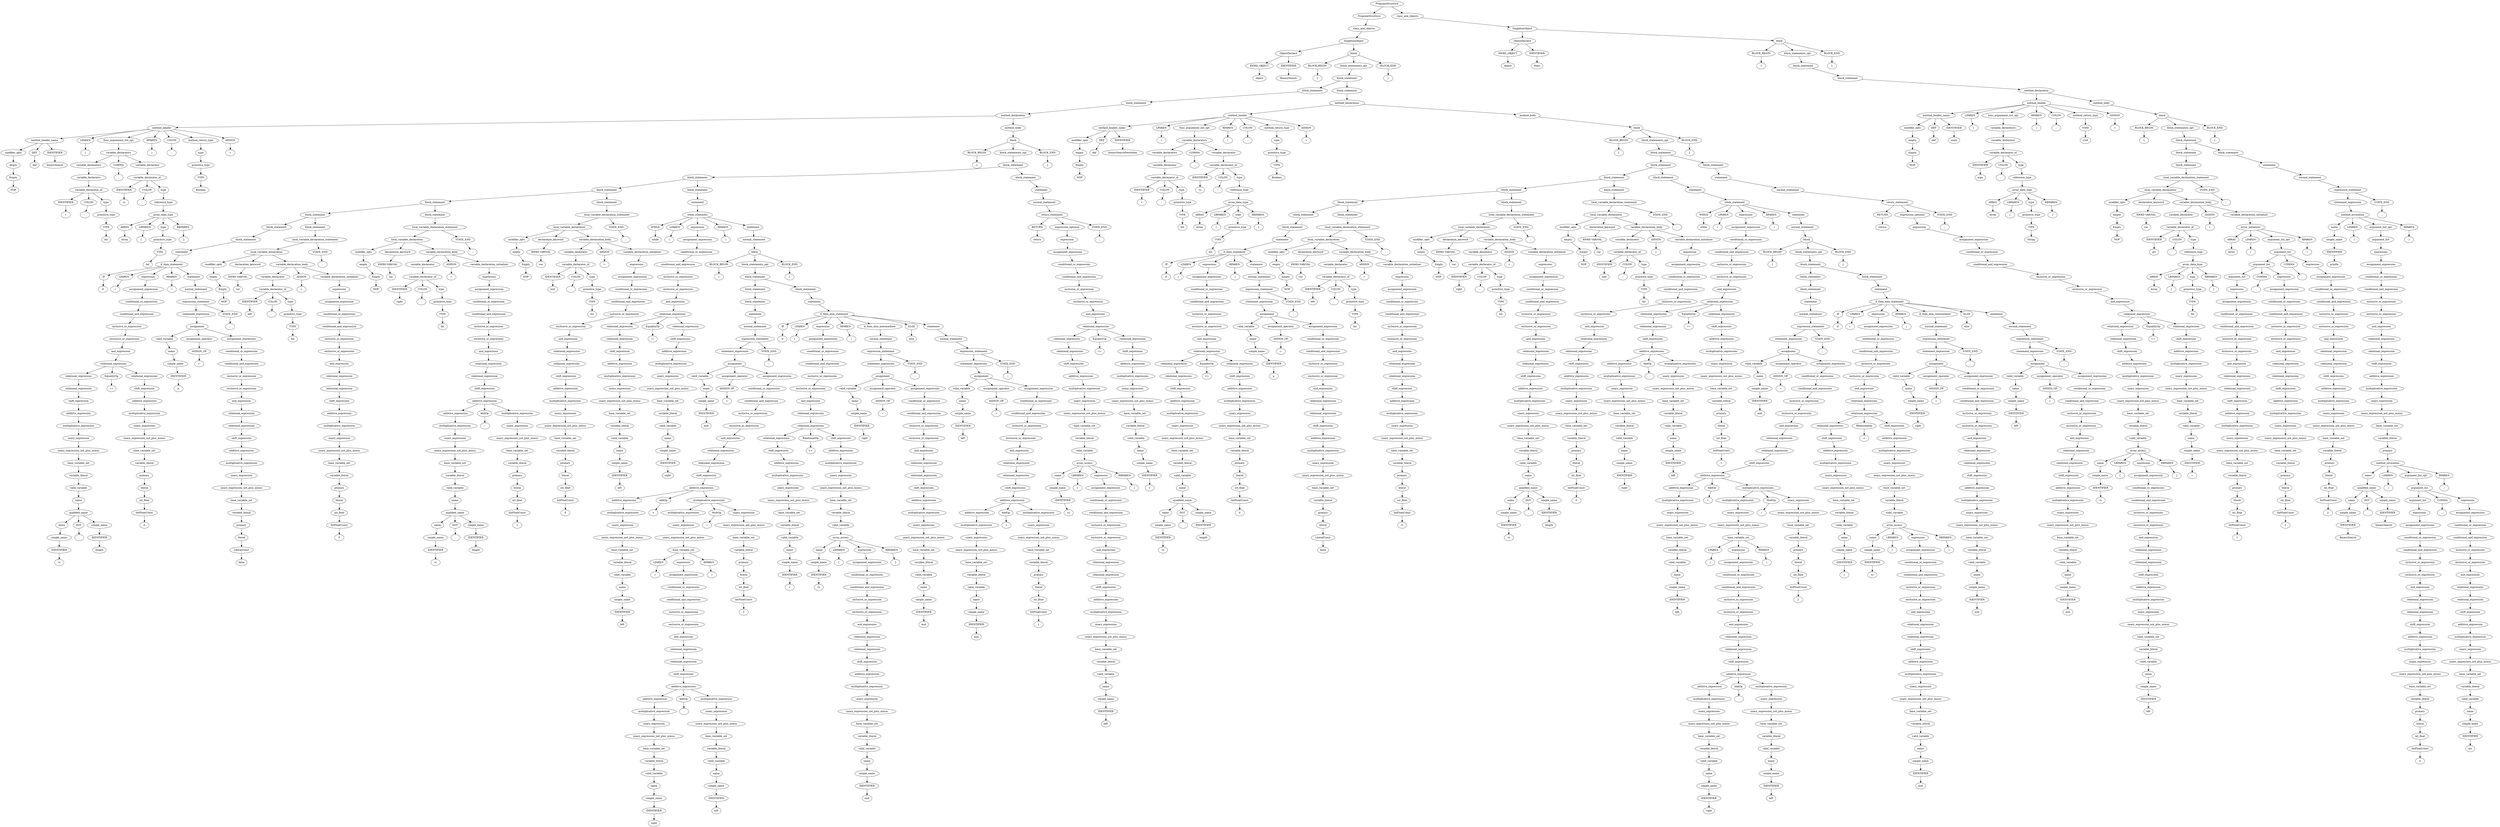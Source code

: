 digraph G {
1676 [label="ProgramStructure"];1397 [label="ProgramStructure"];1676->1397
1676 [label="ProgramStructure"];1675 [label="class_and_objects"];1676->1675
1397 [label="ProgramStructure"];1396 [label="class_and_objects"];1397->1396
1396 [label="class_and_objects"];1395 [label="SingletonObject"];1396->1395
1395 [label="SingletonObject"];5 [label="ObjectDeclare"];1395->5
1395 [label="SingletonObject"];1394 [label="block"];1395->1394
5 [label="ObjectDeclare"];2 [label="KWRD_OBJECT"];5->2
5 [label="ObjectDeclare"];4 [label="IDENTIFIER"];5->4
2 [label="KWRD_OBJECT"];1 [label="object"];2->1
4 [label="IDENTIFIER"];3 [label="BinarySearch"];4->3
1394 [label="block"];1391 [label="BLOCK_BEGIN"];1394->1391
1394 [label="block"];1389 [label="block_statements_opt"];1394->1389
1394 [label="block"];1393 [label="BLOCK_END"];1394->1393
1391 [label="BLOCK_BEGIN"];1390 [label="{"];1391->1390
1389 [label="block_statements_opt"];1388 [label="block_statement"];1389->1388
1388 [label="block_statement"];703 [label="block_statement"];1388->703
1388 [label="block_statement"];1387 [label="block_statement"];1388->1387
703 [label="block_statement"];702 [label="block_statement"];703->702
702 [label="block_statement"];701 [label="method_declaration"];702->701
701 [label="method_declaration"];62 [label="method_header"];701->62
701 [label="method_declaration"];700 [label="method_body"];701->700
62 [label="method_header"];14 [label="method_header_name"];62->14
62 [label="method_header"];55 [label="LPAREN"];62->55
62 [label="method_header"];48 [label="func_arguement_list_opt"];62->48
62 [label="method_header"];57 [label="RPAREN"];62->57
62 [label="method_header"];59 [label="COLON"];62->59
62 [label="method_header"];53 [label="method_return_type"];62->53
62 [label="method_header"];61 [label="ASSIGN"];62->61
14 [label="method_header_name"];9 [label="modifier_opts"];14->9
14 [label="method_header_name"];11 [label="DEF"];14->11
14 [label="method_header_name"];13 [label="IDENTIFIER"];14->13
9 [label="modifier_opts"];8 [label="empty"];9->8
8 [label="empty"];7 [label="Empty"];8->7
7 [label="Empty"];6 [label="NOP"];7->6
11 [label="DEF"];10 [label="def"];11->10
13 [label="IDENTIFIER"];12 [label="binarySearch"];13->12
55 [label="LPAREN"];54 [label="("];55->54
48 [label="func_arguement_list_opt"];47 [label="variable_declarators"];48->47
47 [label="variable_declarators"];25 [label="variable_declarators"];47->25
47 [label="variable_declarators"];46 [label="COMMA"];47->46
47 [label="variable_declarators"];44 [label="variable_declarator"];47->44
25 [label="variable_declarators"];24 [label="variable_declarator"];25->24
24 [label="variable_declarator"];23 [label="variable_declarator_id"];24->23
23 [label="variable_declarator_id"];20 [label="IDENTIFIER"];23->20
23 [label="variable_declarator_id"];22 [label="COLON"];23->22
23 [label="variable_declarator_id"];18 [label="type"];23->18
20 [label="IDENTIFIER"];19 [label="v"];20->19
22 [label="COLON"];21 [label=":"];22->21
18 [label="type"];17 [label="primitive_type"];18->17
17 [label="primitive_type"];16 [label="TYPE"];17->16
16 [label="TYPE"];15 [label="Int"];16->15
46 [label="COMMA"];45 [label=","];46->45
44 [label="variable_declarator"];43 [label="variable_declarator_id"];44->43
43 [label="variable_declarator_id"];40 [label="IDENTIFIER"];43->40
43 [label="variable_declarator_id"];42 [label="COLON"];43->42
43 [label="variable_declarator_id"];38 [label="type"];43->38
40 [label="IDENTIFIER"];39 [label="vs"];40->39
42 [label="COLON"];41 [label=":"];42->41
38 [label="type"];37 [label="reference_type"];38->37
37 [label="reference_type"];36 [label="array_data_type"];37->36
36 [label="array_data_type"];31 [label="ARRAY"];36->31
36 [label="array_data_type"];33 [label="LBPAREN"];36->33
36 [label="array_data_type"];29 [label="type"];36->29
36 [label="array_data_type"];35 [label="RBPAREN"];36->35
31 [label="ARRAY"];30 [label="Array"];31->30
33 [label="LBPAREN"];32 [label="["];33->32
29 [label="type"];28 [label="primitive_type"];29->28
28 [label="primitive_type"];27 [label="TYPE"];28->27
27 [label="TYPE"];26 [label="Int"];27->26
35 [label="RBPAREN"];34 [label="]"];35->34
57 [label="RPAREN"];56 [label=")"];57->56
59 [label="COLON"];58 [label=":"];59->58
53 [label="method_return_type"];52 [label="type"];53->52
52 [label="type"];51 [label="primitive_type"];52->51
51 [label="primitive_type"];50 [label="TYPE"];51->50
50 [label="TYPE"];49 [label="Boolean"];50->49
61 [label="ASSIGN"];60 [label="="];61->60
700 [label="method_body"];699 [label="block"];700->699
699 [label="block"];696 [label="BLOCK_BEGIN"];699->696
699 [label="block"];694 [label="block_statements_opt"];699->694
699 [label="block"];698 [label="BLOCK_END"];699->698
696 [label="BLOCK_BEGIN"];695 [label="{"];696->695
694 [label="block_statements_opt"];693 [label="block_statement"];694->693
693 [label="block_statement"];620 [label="block_statement"];693->620
693 [label="block_statement"];692 [label="block_statement"];693->692
620 [label="block_statement"];314 [label="block_statement"];620->314
620 [label="block_statement"];619 [label="block_statement"];620->619
314 [label="block_statement"];266 [label="block_statement"];314->266
314 [label="block_statement"];313 [label="block_statement"];314->313
266 [label="block_statement"];198 [label="block_statement"];266->198
266 [label="block_statement"];265 [label="block_statement"];266->265
198 [label="block_statement"];150 [label="block_statement"];198->150
198 [label="block_statement"];197 [label="block_statement"];198->197
150 [label="block_statement"];149 [label="block_statement"];150->149
149 [label="block_statement"];148 [label="statement"];149->148
148 [label="statement"];147 [label="if_then_statement"];148->147
147 [label="if_then_statement"];142 [label="IF"];147->142
147 [label="if_then_statement"];144 [label="LPAREN"];147->144
147 [label="if_then_statement"];106 [label="expression"];147->106
147 [label="if_then_statement"];146 [label="RPAREN"];147->146
147 [label="if_then_statement"];140 [label="statement"];147->140
142 [label="IF"];141 [label="if"];142->141
144 [label="LPAREN"];143 [label="("];144->143
106 [label="expression"];105 [label="assignment_expression"];106->105
105 [label="assignment_expression"];104 [label="conditional_or_expression"];105->104
104 [label="conditional_or_expression"];103 [label="conditional_and_expression"];104->103
103 [label="conditional_and_expression"];102 [label="inclusive_or_expression"];103->102
102 [label="inclusive_or_expression"];101 [label="exclusive_or_expression"];102->101
101 [label="exclusive_or_expression"];100 [label="and_expression"];101->100
100 [label="and_expression"];99 [label="relational_expression"];100->99
99 [label="relational_expression"];83 [label="relational_expression"];99->83
99 [label="relational_expression"];98 [label="EqualityOp"];99->98
99 [label="relational_expression"];96 [label="relational_expression"];99->96
83 [label="relational_expression"];82 [label="relational_expression"];83->82
82 [label="relational_expression"];81 [label="shift_expression"];82->81
81 [label="shift_expression"];80 [label="additive_expression"];81->80
80 [label="additive_expression"];79 [label="multiplicative_expression"];80->79
79 [label="multiplicative_expression"];78 [label="unary_expression"];79->78
78 [label="unary_expression"];77 [label="unary_expression_not_plus_minus"];78->77
77 [label="unary_expression_not_plus_minus"];76 [label="base_variable_set"];77->76
76 [label="base_variable_set"];75 [label="variable_literal"];76->75
75 [label="variable_literal"];74 [label="valid_variable"];75->74
74 [label="valid_variable"];73 [label="name"];74->73
73 [label="name"];72 [label="qualified_name"];73->72
72 [label="qualified_name"];66 [label="name"];72->66
72 [label="qualified_name"];71 [label="DOT"];72->71
72 [label="qualified_name"];69 [label="simple_name"];72->69
66 [label="name"];65 [label="simple_name"];66->65
65 [label="simple_name"];64 [label="IDENTIFIER"];65->64
64 [label="IDENTIFIER"];63 [label="vs"];64->63
71 [label="DOT"];70 [label="."];71->70
69 [label="simple_name"];68 [label="IDENTIFIER"];69->68
68 [label="IDENTIFIER"];67 [label="length"];68->67
98 [label="EqualityOp"];97 [label="=="];98->97
96 [label="relational_expression"];95 [label="shift_expression"];96->95
95 [label="shift_expression"];94 [label="additive_expression"];95->94
94 [label="additive_expression"];93 [label="multiplicative_expression"];94->93
93 [label="multiplicative_expression"];92 [label="unary_expression"];93->92
92 [label="unary_expression"];91 [label="unary_expression_not_plus_minus"];92->91
91 [label="unary_expression_not_plus_minus"];90 [label="base_variable_set"];91->90
90 [label="base_variable_set"];89 [label="variable_literal"];90->89
89 [label="variable_literal"];88 [label="primary"];89->88
88 [label="primary"];87 [label="literal"];88->87
87 [label="literal"];86 [label="int_float"];87->86
86 [label="int_float"];85 [label="IntFloatConst"];86->85
85 [label="IntFloatConst"];84 [label="0"];85->84
146 [label="RPAREN"];145 [label=")"];146->145
140 [label="statement"];139 [label="normal_statement"];140->139
139 [label="normal_statement"];138 [label="expression_statement"];139->138
138 [label="expression_statement"];135 [label="statement_expression"];138->135
138 [label="expression_statement"];137 [label="STATE_END"];138->137
135 [label="statement_expression"];134 [label="assignment"];135->134
134 [label="assignment"];111 [label="valid_variable"];134->111
134 [label="assignment"];114 [label="assignment_operator"];134->114
134 [label="assignment"];133 [label="assignment_expression"];134->133
111 [label="valid_variable"];110 [label="name"];111->110
110 [label="name"];109 [label="simple_name"];110->109
109 [label="simple_name"];108 [label="IDENTIFIER"];109->108
108 [label="IDENTIFIER"];107 [label="p"];108->107
114 [label="assignment_operator"];113 [label="ASSIGN_OP"];114->113
113 [label="ASSIGN_OP"];112 [label="="];113->112
133 [label="assignment_expression"];132 [label="conditional_or_expression"];133->132
132 [label="conditional_or_expression"];131 [label="conditional_and_expression"];132->131
131 [label="conditional_and_expression"];130 [label="inclusive_or_expression"];131->130
130 [label="inclusive_or_expression"];129 [label="exclusive_or_expression"];130->129
129 [label="exclusive_or_expression"];128 [label="and_expression"];129->128
128 [label="and_expression"];127 [label="relational_expression"];128->127
127 [label="relational_expression"];126 [label="relational_expression"];127->126
126 [label="relational_expression"];125 [label="shift_expression"];126->125
125 [label="shift_expression"];124 [label="additive_expression"];125->124
124 [label="additive_expression"];123 [label="multiplicative_expression"];124->123
123 [label="multiplicative_expression"];122 [label="unary_expression"];123->122
122 [label="unary_expression"];121 [label="unary_expression_not_plus_minus"];122->121
121 [label="unary_expression_not_plus_minus"];120 [label="base_variable_set"];121->120
120 [label="base_variable_set"];119 [label="variable_literal"];120->119
119 [label="variable_literal"];118 [label="primary"];119->118
118 [label="primary"];117 [label="literal"];118->117
117 [label="literal"];116 [label="LiteralConst"];117->116
116 [label="LiteralConst"];115 [label="false"];116->115
137 [label="STATE_END"];136 [label=";"];137->136
197 [label="block_statement"];196 [label="local_variable_declaration_statement"];197->196
196 [label="local_variable_declaration_statement"];193 [label="local_variable_declaration"];196->193
196 [label="local_variable_declaration_statement"];195 [label="STATE_END"];196->195
193 [label="local_variable_declaration"];154 [label="modifier_opts"];193->154
193 [label="local_variable_declaration"];157 [label="declaration_keyword"];193->157
193 [label="local_variable_declaration"];192 [label="variable_declaration_body"];193->192
154 [label="modifier_opts"];153 [label="empty"];154->153
153 [label="empty"];152 [label="Empty"];153->152
152 [label="Empty"];151 [label="NOP"];152->151
157 [label="declaration_keyword"];156 [label="KWRD VAR/VAL"];157->156
156 [label="KWRD VAR/VAL"];155 [label="var"];156->155
192 [label="variable_declaration_body"];167 [label="variable_declarator"];192->167
192 [label="variable_declaration_body"];191 [label="ASSIGN"];192->191
192 [label="variable_declaration_body"];189 [label="variable_declaration_initializer"];192->189
167 [label="variable_declarator"];166 [label="variable_declarator_id"];167->166
166 [label="variable_declarator_id"];163 [label="IDENTIFIER"];166->163
166 [label="variable_declarator_id"];165 [label="COLON"];166->165
166 [label="variable_declarator_id"];161 [label="type"];166->161
163 [label="IDENTIFIER"];162 [label="left"];163->162
165 [label="COLON"];164 [label=":"];165->164
161 [label="type"];160 [label="primitive_type"];161->160
160 [label="primitive_type"];159 [label="TYPE"];160->159
159 [label="TYPE"];158 [label="Int"];159->158
191 [label="ASSIGN"];190 [label="="];191->190
189 [label="variable_declaration_initializer"];188 [label="expression"];189->188
188 [label="expression"];187 [label="assignment_expression"];188->187
187 [label="assignment_expression"];186 [label="conditional_or_expression"];187->186
186 [label="conditional_or_expression"];185 [label="conditional_and_expression"];186->185
185 [label="conditional_and_expression"];184 [label="inclusive_or_expression"];185->184
184 [label="inclusive_or_expression"];183 [label="exclusive_or_expression"];184->183
183 [label="exclusive_or_expression"];182 [label="and_expression"];183->182
182 [label="and_expression"];181 [label="relational_expression"];182->181
181 [label="relational_expression"];180 [label="relational_expression"];181->180
180 [label="relational_expression"];179 [label="shift_expression"];180->179
179 [label="shift_expression"];178 [label="additive_expression"];179->178
178 [label="additive_expression"];177 [label="multiplicative_expression"];178->177
177 [label="multiplicative_expression"];176 [label="unary_expression"];177->176
176 [label="unary_expression"];175 [label="unary_expression_not_plus_minus"];176->175
175 [label="unary_expression_not_plus_minus"];174 [label="base_variable_set"];175->174
174 [label="base_variable_set"];173 [label="variable_literal"];174->173
173 [label="variable_literal"];172 [label="primary"];173->172
172 [label="primary"];171 [label="literal"];172->171
171 [label="literal"];170 [label="int_float"];171->170
170 [label="int_float"];169 [label="IntFloatConst"];170->169
169 [label="IntFloatConst"];168 [label="0"];169->168
195 [label="STATE_END"];194 [label=";"];195->194
265 [label="block_statement"];264 [label="local_variable_declaration_statement"];265->264
264 [label="local_variable_declaration_statement"];261 [label="local_variable_declaration"];264->261
264 [label="local_variable_declaration_statement"];263 [label="STATE_END"];264->263
261 [label="local_variable_declaration"];202 [label="modifier_opts"];261->202
261 [label="local_variable_declaration"];205 [label="declaration_keyword"];261->205
261 [label="local_variable_declaration"];260 [label="variable_declaration_body"];261->260
202 [label="modifier_opts"];201 [label="empty"];202->201
201 [label="empty"];200 [label="Empty"];201->200
200 [label="Empty"];199 [label="NOP"];200->199
205 [label="declaration_keyword"];204 [label="KWRD VAR/VAL"];205->204
204 [label="KWRD VAR/VAL"];203 [label="var"];204->203
260 [label="variable_declaration_body"];215 [label="variable_declarator"];260->215
260 [label="variable_declaration_body"];259 [label="ASSIGN"];260->259
260 [label="variable_declaration_body"];257 [label="variable_declaration_initializer"];260->257
215 [label="variable_declarator"];214 [label="variable_declarator_id"];215->214
214 [label="variable_declarator_id"];211 [label="IDENTIFIER"];214->211
214 [label="variable_declarator_id"];213 [label="COLON"];214->213
214 [label="variable_declarator_id"];209 [label="type"];214->209
211 [label="IDENTIFIER"];210 [label="right"];211->210
213 [label="COLON"];212 [label=":"];213->212
209 [label="type"];208 [label="primitive_type"];209->208
208 [label="primitive_type"];207 [label="TYPE"];208->207
207 [label="TYPE"];206 [label="Int"];207->206
259 [label="ASSIGN"];258 [label="="];259->258
257 [label="variable_declaration_initializer"];256 [label="expression"];257->256
256 [label="expression"];255 [label="assignment_expression"];256->255
255 [label="assignment_expression"];254 [label="conditional_or_expression"];255->254
254 [label="conditional_or_expression"];253 [label="conditional_and_expression"];254->253
253 [label="conditional_and_expression"];252 [label="inclusive_or_expression"];253->252
252 [label="inclusive_or_expression"];251 [label="exclusive_or_expression"];252->251
251 [label="exclusive_or_expression"];250 [label="and_expression"];251->250
250 [label="and_expression"];249 [label="relational_expression"];250->249
249 [label="relational_expression"];248 [label="relational_expression"];249->248
248 [label="relational_expression"];247 [label="shift_expression"];248->247
247 [label="shift_expression"];246 [label="additive_expression"];247->246
246 [label="additive_expression"];233 [label="additive_expression"];246->233
246 [label="additive_expression"];245 [label="AddOp"];246->245
246 [label="additive_expression"];243 [label="multiplicative_expression"];246->243
233 [label="additive_expression"];232 [label="multiplicative_expression"];233->232
232 [label="multiplicative_expression"];231 [label="unary_expression"];232->231
231 [label="unary_expression"];230 [label="unary_expression_not_plus_minus"];231->230
230 [label="unary_expression_not_plus_minus"];229 [label="base_variable_set"];230->229
229 [label="base_variable_set"];228 [label="variable_literal"];229->228
228 [label="variable_literal"];227 [label="valid_variable"];228->227
227 [label="valid_variable"];226 [label="name"];227->226
226 [label="name"];225 [label="qualified_name"];226->225
225 [label="qualified_name"];219 [label="name"];225->219
225 [label="qualified_name"];224 [label="DOT"];225->224
225 [label="qualified_name"];222 [label="simple_name"];225->222
219 [label="name"];218 [label="simple_name"];219->218
218 [label="simple_name"];217 [label="IDENTIFIER"];218->217
217 [label="IDENTIFIER"];216 [label="vs"];217->216
224 [label="DOT"];223 [label="."];224->223
222 [label="simple_name"];221 [label="IDENTIFIER"];222->221
221 [label="IDENTIFIER"];220 [label="length"];221->220
245 [label="AddOp"];244 [label="-"];245->244
243 [label="multiplicative_expression"];242 [label="unary_expression"];243->242
242 [label="unary_expression"];241 [label="unary_expression_not_plus_minus"];242->241
241 [label="unary_expression_not_plus_minus"];240 [label="base_variable_set"];241->240
240 [label="base_variable_set"];239 [label="variable_literal"];240->239
239 [label="variable_literal"];238 [label="primary"];239->238
238 [label="primary"];237 [label="literal"];238->237
237 [label="literal"];236 [label="int_float"];237->236
236 [label="int_float"];235 [label="IntFloatConst"];236->235
235 [label="IntFloatConst"];234 [label="1"];235->234
263 [label="STATE_END"];262 [label=";"];263->262
313 [label="block_statement"];312 [label="local_variable_declaration_statement"];313->312
312 [label="local_variable_declaration_statement"];309 [label="local_variable_declaration"];312->309
312 [label="local_variable_declaration_statement"];311 [label="STATE_END"];312->311
309 [label="local_variable_declaration"];270 [label="modifier_opts"];309->270
309 [label="local_variable_declaration"];273 [label="declaration_keyword"];309->273
309 [label="local_variable_declaration"];308 [label="variable_declaration_body"];309->308
270 [label="modifier_opts"];269 [label="empty"];270->269
269 [label="empty"];268 [label="Empty"];269->268
268 [label="Empty"];267 [label="NOP"];268->267
273 [label="declaration_keyword"];272 [label="KWRD VAR/VAL"];273->272
272 [label="KWRD VAR/VAL"];271 [label="var"];272->271
308 [label="variable_declaration_body"];283 [label="variable_declarator"];308->283
308 [label="variable_declaration_body"];307 [label="ASSIGN"];308->307
308 [label="variable_declaration_body"];305 [label="variable_declaration_initializer"];308->305
283 [label="variable_declarator"];282 [label="variable_declarator_id"];283->282
282 [label="variable_declarator_id"];279 [label="IDENTIFIER"];282->279
282 [label="variable_declarator_id"];281 [label="COLON"];282->281
282 [label="variable_declarator_id"];277 [label="type"];282->277
279 [label="IDENTIFIER"];278 [label="mid"];279->278
281 [label="COLON"];280 [label=":"];281->280
277 [label="type"];276 [label="primitive_type"];277->276
276 [label="primitive_type"];275 [label="TYPE"];276->275
275 [label="TYPE"];274 [label="Int"];275->274
307 [label="ASSIGN"];306 [label="="];307->306
305 [label="variable_declaration_initializer"];304 [label="expression"];305->304
304 [label="expression"];303 [label="assignment_expression"];304->303
303 [label="assignment_expression"];302 [label="conditional_or_expression"];303->302
302 [label="conditional_or_expression"];301 [label="conditional_and_expression"];302->301
301 [label="conditional_and_expression"];300 [label="inclusive_or_expression"];301->300
300 [label="inclusive_or_expression"];299 [label="exclusive_or_expression"];300->299
299 [label="exclusive_or_expression"];298 [label="and_expression"];299->298
298 [label="and_expression"];297 [label="relational_expression"];298->297
297 [label="relational_expression"];296 [label="relational_expression"];297->296
296 [label="relational_expression"];295 [label="shift_expression"];296->295
295 [label="shift_expression"];294 [label="additive_expression"];295->294
294 [label="additive_expression"];293 [label="multiplicative_expression"];294->293
293 [label="multiplicative_expression"];292 [label="unary_expression"];293->292
292 [label="unary_expression"];291 [label="unary_expression_not_plus_minus"];292->291
291 [label="unary_expression_not_plus_minus"];290 [label="base_variable_set"];291->290
290 [label="base_variable_set"];289 [label="variable_literal"];290->289
289 [label="variable_literal"];288 [label="primary"];289->288
288 [label="primary"];287 [label="literal"];288->287
287 [label="literal"];286 [label="int_float"];287->286
286 [label="int_float"];285 [label="IntFloatConst"];286->285
285 [label="IntFloatConst"];284 [label="0"];285->284
311 [label="STATE_END"];310 [label=";"];311->310
619 [label="block_statement"];618 [label="statement"];619->618
618 [label="statement"];617 [label="while_statement"];618->617
617 [label="while_statement"];612 [label="WHILE"];617->612
617 [label="while_statement"];614 [label="LPAREN"];617->614
617 [label="while_statement"];351 [label="expression"];617->351
617 [label="while_statement"];616 [label="RPAREN"];617->616
617 [label="while_statement"];610 [label="statement"];617->610
612 [label="WHILE"];611 [label="while"];612->611
614 [label="LPAREN"];613 [label="("];614->613
351 [label="expression"];350 [label="assignment_expression"];351->350
350 [label="assignment_expression"];349 [label="conditional_or_expression"];350->349
349 [label="conditional_or_expression"];348 [label="conditional_and_expression"];349->348
348 [label="conditional_and_expression"];347 [label="inclusive_or_expression"];348->347
347 [label="inclusive_or_expression"];346 [label="exclusive_or_expression"];347->346
346 [label="exclusive_or_expression"];345 [label="and_expression"];346->345
345 [label="and_expression"];344 [label="relational_expression"];345->344
344 [label="relational_expression"];328 [label="relational_expression"];344->328
344 [label="relational_expression"];343 [label="EqualityOp"];344->343
344 [label="relational_expression"];341 [label="relational_expression"];344->341
328 [label="relational_expression"];327 [label="relational_expression"];328->327
327 [label="relational_expression"];326 [label="shift_expression"];327->326
326 [label="shift_expression"];325 [label="additive_expression"];326->325
325 [label="additive_expression"];324 [label="multiplicative_expression"];325->324
324 [label="multiplicative_expression"];323 [label="unary_expression"];324->323
323 [label="unary_expression"];322 [label="unary_expression_not_plus_minus"];323->322
322 [label="unary_expression_not_plus_minus"];321 [label="base_variable_set"];322->321
321 [label="base_variable_set"];320 [label="variable_literal"];321->320
320 [label="variable_literal"];319 [label="valid_variable"];320->319
319 [label="valid_variable"];318 [label="name"];319->318
318 [label="name"];317 [label="simple_name"];318->317
317 [label="simple_name"];316 [label="IDENTIFIER"];317->316
316 [label="IDENTIFIER"];315 [label="left"];316->315
343 [label="EqualityOp"];342 [label="!="];343->342
341 [label="relational_expression"];340 [label="shift_expression"];341->340
340 [label="shift_expression"];339 [label="additive_expression"];340->339
339 [label="additive_expression"];338 [label="multiplicative_expression"];339->338
338 [label="multiplicative_expression"];337 [label="unary_expression"];338->337
337 [label="unary_expression"];336 [label="unary_expression_not_plus_minus"];337->336
336 [label="unary_expression_not_plus_minus"];335 [label="base_variable_set"];336->335
335 [label="base_variable_set"];334 [label="variable_literal"];335->334
334 [label="variable_literal"];333 [label="valid_variable"];334->333
333 [label="valid_variable"];332 [label="name"];333->332
332 [label="name"];331 [label="simple_name"];332->331
331 [label="simple_name"];330 [label="IDENTIFIER"];331->330
330 [label="IDENTIFIER"];329 [label="right"];330->329
616 [label="RPAREN"];615 [label=")"];616->615
610 [label="statement"];609 [label="normal_statement"];610->609
609 [label="normal_statement"];608 [label="block"];609->608
608 [label="block"];605 [label="BLOCK_BEGIN"];608->605
608 [label="block"];603 [label="block_statements_opt"];608->603
608 [label="block"];607 [label="BLOCK_END"];608->607
605 [label="BLOCK_BEGIN"];604 [label="{"];605->604
603 [label="block_statements_opt"];602 [label="block_statement"];603->602
602 [label="block_statement"];445 [label="block_statement"];602->445
602 [label="block_statement"];601 [label="block_statement"];602->601
445 [label="block_statement"];444 [label="block_statement"];445->444
444 [label="block_statement"];443 [label="statement"];444->443
443 [label="statement"];442 [label="normal_statement"];443->442
442 [label="normal_statement"];441 [label="expression_statement"];442->441
441 [label="expression_statement"];438 [label="statement_expression"];441->438
441 [label="expression_statement"];440 [label="STATE_END"];441->440
438 [label="statement_expression"];437 [label="assignment"];438->437
437 [label="assignment"];356 [label="valid_variable"];437->356
437 [label="assignment"];359 [label="assignment_operator"];437->359
437 [label="assignment"];436 [label="assignment_expression"];437->436
356 [label="valid_variable"];355 [label="name"];356->355
355 [label="name"];354 [label="simple_name"];355->354
354 [label="simple_name"];353 [label="IDENTIFIER"];354->353
353 [label="IDENTIFIER"];352 [label="mid"];353->352
359 [label="assignment_operator"];358 [label="ASSIGN_OP"];359->358
358 [label="ASSIGN_OP"];357 [label="="];358->357
436 [label="assignment_expression"];435 [label="conditional_or_expression"];436->435
435 [label="conditional_or_expression"];434 [label="conditional_and_expression"];435->434
434 [label="conditional_and_expression"];433 [label="inclusive_or_expression"];434->433
433 [label="inclusive_or_expression"];432 [label="exclusive_or_expression"];433->432
432 [label="exclusive_or_expression"];431 [label="and_expression"];432->431
431 [label="and_expression"];430 [label="relational_expression"];431->430
430 [label="relational_expression"];429 [label="relational_expression"];430->429
429 [label="relational_expression"];428 [label="shift_expression"];429->428
428 [label="shift_expression"];427 [label="additive_expression"];428->427
427 [label="additive_expression"];370 [label="additive_expression"];427->370
427 [label="additive_expression"];426 [label="AddOp"];427->426
427 [label="additive_expression"];424 [label="multiplicative_expression"];427->424
370 [label="additive_expression"];369 [label="multiplicative_expression"];370->369
369 [label="multiplicative_expression"];368 [label="unary_expression"];369->368
368 [label="unary_expression"];367 [label="unary_expression_not_plus_minus"];368->367
367 [label="unary_expression_not_plus_minus"];366 [label="base_variable_set"];367->366
366 [label="base_variable_set"];365 [label="variable_literal"];366->365
365 [label="variable_literal"];364 [label="valid_variable"];365->364
364 [label="valid_variable"];363 [label="name"];364->363
363 [label="name"];362 [label="simple_name"];363->362
362 [label="simple_name"];361 [label="IDENTIFIER"];362->361
361 [label="IDENTIFIER"];360 [label="left"];361->360
426 [label="AddOp"];425 [label="+"];426->425
424 [label="multiplicative_expression"];412 [label="multiplicative_expression"];424->412
424 [label="multiplicative_expression"];423 [label="MultOp"];424->423
424 [label="multiplicative_expression"];421 [label="unary_expression"];424->421
412 [label="multiplicative_expression"];411 [label="unary_expression"];412->411
411 [label="unary_expression"];410 [label="unary_expression_not_plus_minus"];411->410
410 [label="unary_expression_not_plus_minus"];409 [label="base_variable_set"];410->409
409 [label="base_variable_set"];406 [label="LPAREN"];409->406
409 [label="base_variable_set"];404 [label="expression"];409->404
409 [label="base_variable_set"];408 [label="RPAREN"];409->408
406 [label="LPAREN"];405 [label="("];406->405
404 [label="expression"];403 [label="assignment_expression"];404->403
403 [label="assignment_expression"];402 [label="conditional_or_expression"];403->402
402 [label="conditional_or_expression"];401 [label="conditional_and_expression"];402->401
401 [label="conditional_and_expression"];400 [label="inclusive_or_expression"];401->400
400 [label="inclusive_or_expression"];399 [label="exclusive_or_expression"];400->399
399 [label="exclusive_or_expression"];398 [label="and_expression"];399->398
398 [label="and_expression"];397 [label="relational_expression"];398->397
397 [label="relational_expression"];396 [label="relational_expression"];397->396
396 [label="relational_expression"];395 [label="shift_expression"];396->395
395 [label="shift_expression"];394 [label="additive_expression"];395->394
394 [label="additive_expression"];381 [label="additive_expression"];394->381
394 [label="additive_expression"];393 [label="AddOp"];394->393
394 [label="additive_expression"];391 [label="multiplicative_expression"];394->391
381 [label="additive_expression"];380 [label="multiplicative_expression"];381->380
380 [label="multiplicative_expression"];379 [label="unary_expression"];380->379
379 [label="unary_expression"];378 [label="unary_expression_not_plus_minus"];379->378
378 [label="unary_expression_not_plus_minus"];377 [label="base_variable_set"];378->377
377 [label="base_variable_set"];376 [label="variable_literal"];377->376
376 [label="variable_literal"];375 [label="valid_variable"];376->375
375 [label="valid_variable"];374 [label="name"];375->374
374 [label="name"];373 [label="simple_name"];374->373
373 [label="simple_name"];372 [label="IDENTIFIER"];373->372
372 [label="IDENTIFIER"];371 [label="right"];372->371
393 [label="AddOp"];392 [label="-"];393->392
391 [label="multiplicative_expression"];390 [label="unary_expression"];391->390
390 [label="unary_expression"];389 [label="unary_expression_not_plus_minus"];390->389
389 [label="unary_expression_not_plus_minus"];388 [label="base_variable_set"];389->388
388 [label="base_variable_set"];387 [label="variable_literal"];388->387
387 [label="variable_literal"];386 [label="valid_variable"];387->386
386 [label="valid_variable"];385 [label="name"];386->385
385 [label="name"];384 [label="simple_name"];385->384
384 [label="simple_name"];383 [label="IDENTIFIER"];384->383
383 [label="IDENTIFIER"];382 [label="left"];383->382
408 [label="RPAREN"];407 [label=")"];408->407
423 [label="MultOp"];422 [label="/"];423->422
421 [label="unary_expression"];420 [label="unary_expression_not_plus_minus"];421->420
420 [label="unary_expression_not_plus_minus"];419 [label="base_variable_set"];420->419
419 [label="base_variable_set"];418 [label="variable_literal"];419->418
418 [label="variable_literal"];417 [label="primary"];418->417
417 [label="primary"];416 [label="literal"];417->416
416 [label="literal"];415 [label="int_float"];416->415
415 [label="int_float"];414 [label="IntFloatConst"];415->414
414 [label="IntFloatConst"];413 [label="2"];414->413
440 [label="STATE_END"];439 [label=";"];440->439
601 [label="block_statement"];600 [label="statement"];601->600
600 [label="statement"];599 [label="if_then_else_statement"];600->599
599 [label="if_then_else_statement"];592 [label="IF"];599->592
599 [label="if_then_else_statement"];594 [label="LPAREN"];599->594
599 [label="if_then_else_statement"];507 [label="expression"];599->507
599 [label="if_then_else_statement"];596 [label="RPAREN"];599->596
599 [label="if_then_else_statement"];542 [label="if_then_else_intermediate"];599->542
599 [label="if_then_else_statement"];598 [label="ELSE"];599->598
599 [label="if_then_else_statement"];590 [label="statement"];599->590
592 [label="IF"];591 [label="if"];592->591
594 [label="LPAREN"];593 [label="("];594->593
507 [label="expression"];506 [label="assignment_expression"];507->506
506 [label="assignment_expression"];505 [label="conditional_or_expression"];506->505
505 [label="conditional_or_expression"];504 [label="conditional_and_expression"];505->504
504 [label="conditional_and_expression"];503 [label="inclusive_or_expression"];504->503
503 [label="inclusive_or_expression"];502 [label="exclusive_or_expression"];503->502
502 [label="exclusive_or_expression"];501 [label="and_expression"];502->501
501 [label="and_expression"];500 [label="relational_expression"];501->500
500 [label="relational_expression"];499 [label="relational_expression"];500->499
499 [label="relational_expression"];458 [label="relational_expression"];499->458
499 [label="relational_expression"];498 [label="RelationalOp"];499->498
499 [label="relational_expression"];496 [label="shift_expression"];499->496
458 [label="relational_expression"];457 [label="shift_expression"];458->457
457 [label="shift_expression"];456 [label="additive_expression"];457->456
456 [label="additive_expression"];455 [label="multiplicative_expression"];456->455
455 [label="multiplicative_expression"];454 [label="unary_expression"];455->454
454 [label="unary_expression"];453 [label="unary_expression_not_plus_minus"];454->453
453 [label="unary_expression_not_plus_minus"];452 [label="base_variable_set"];453->452
452 [label="base_variable_set"];451 [label="variable_literal"];452->451
451 [label="variable_literal"];450 [label="valid_variable"];451->450
450 [label="valid_variable"];449 [label="name"];450->449
449 [label="name"];448 [label="simple_name"];449->448
448 [label="simple_name"];447 [label="IDENTIFIER"];448->447
447 [label="IDENTIFIER"];446 [label="v"];447->446
498 [label="RelationalOp"];497 [label="<="];498->497
496 [label="shift_expression"];495 [label="additive_expression"];496->495
495 [label="additive_expression"];494 [label="multiplicative_expression"];495->494
494 [label="multiplicative_expression"];493 [label="unary_expression"];494->493
493 [label="unary_expression"];492 [label="unary_expression_not_plus_minus"];493->492
492 [label="unary_expression_not_plus_minus"];491 [label="base_variable_set"];492->491
491 [label="base_variable_set"];490 [label="variable_literal"];491->490
490 [label="variable_literal"];489 [label="valid_variable"];490->489
489 [label="valid_variable"];488 [label="array_access"];489->488
488 [label="array_access"];462 [label="name"];488->462
488 [label="array_access"];485 [label="LBPAREN"];488->485
488 [label="array_access"];483 [label="expression"];488->483
488 [label="array_access"];487 [label="RBPAREN"];488->487
462 [label="name"];461 [label="simple_name"];462->461
461 [label="simple_name"];460 [label="IDENTIFIER"];461->460
460 [label="IDENTIFIER"];459 [label="vs"];460->459
485 [label="LBPAREN"];484 [label="["];485->484
483 [label="expression"];482 [label="assignment_expression"];483->482
482 [label="assignment_expression"];481 [label="conditional_or_expression"];482->481
481 [label="conditional_or_expression"];480 [label="conditional_and_expression"];481->480
480 [label="conditional_and_expression"];479 [label="inclusive_or_expression"];480->479
479 [label="inclusive_or_expression"];478 [label="exclusive_or_expression"];479->478
478 [label="exclusive_or_expression"];477 [label="and_expression"];478->477
477 [label="and_expression"];476 [label="relational_expression"];477->476
476 [label="relational_expression"];475 [label="relational_expression"];476->475
475 [label="relational_expression"];474 [label="shift_expression"];475->474
474 [label="shift_expression"];473 [label="additive_expression"];474->473
473 [label="additive_expression"];472 [label="multiplicative_expression"];473->472
472 [label="multiplicative_expression"];471 [label="unary_expression"];472->471
471 [label="unary_expression"];470 [label="unary_expression_not_plus_minus"];471->470
470 [label="unary_expression_not_plus_minus"];469 [label="base_variable_set"];470->469
469 [label="base_variable_set"];468 [label="variable_literal"];469->468
468 [label="variable_literal"];467 [label="valid_variable"];468->467
467 [label="valid_variable"];466 [label="name"];467->466
466 [label="name"];465 [label="simple_name"];466->465
465 [label="simple_name"];464 [label="IDENTIFIER"];465->464
464 [label="IDENTIFIER"];463 [label="mid"];464->463
487 [label="RBPAREN"];486 [label="]"];487->486
596 [label="RPAREN"];595 [label=")"];596->595
542 [label="if_then_else_intermediate"];541 [label="normal_statement"];542->541
541 [label="normal_statement"];540 [label="expression_statement"];541->540
540 [label="expression_statement"];537 [label="statement_expression"];540->537
540 [label="expression_statement"];539 [label="STATE_END"];540->539
537 [label="statement_expression"];536 [label="assignment"];537->536
536 [label="assignment"];512 [label="valid_variable"];536->512
536 [label="assignment"];515 [label="assignment_operator"];536->515
536 [label="assignment"];535 [label="assignment_expression"];536->535
512 [label="valid_variable"];511 [label="name"];512->511
511 [label="name"];510 [label="simple_name"];511->510
510 [label="simple_name"];509 [label="IDENTIFIER"];510->509
509 [label="IDENTIFIER"];508 [label="right"];509->508
515 [label="assignment_operator"];514 [label="ASSIGN_OP"];515->514
514 [label="ASSIGN_OP"];513 [label="="];514->513
535 [label="assignment_expression"];534 [label="conditional_or_expression"];535->534
534 [label="conditional_or_expression"];533 [label="conditional_and_expression"];534->533
533 [label="conditional_and_expression"];532 [label="inclusive_or_expression"];533->532
532 [label="inclusive_or_expression"];531 [label="exclusive_or_expression"];532->531
531 [label="exclusive_or_expression"];530 [label="and_expression"];531->530
530 [label="and_expression"];529 [label="relational_expression"];530->529
529 [label="relational_expression"];528 [label="relational_expression"];529->528
528 [label="relational_expression"];527 [label="shift_expression"];528->527
527 [label="shift_expression"];526 [label="additive_expression"];527->526
526 [label="additive_expression"];525 [label="multiplicative_expression"];526->525
525 [label="multiplicative_expression"];524 [label="unary_expression"];525->524
524 [label="unary_expression"];523 [label="unary_expression_not_plus_minus"];524->523
523 [label="unary_expression_not_plus_minus"];522 [label="base_variable_set"];523->522
522 [label="base_variable_set"];521 [label="variable_literal"];522->521
521 [label="variable_literal"];520 [label="valid_variable"];521->520
520 [label="valid_variable"];519 [label="name"];520->519
519 [label="name"];518 [label="simple_name"];519->518
518 [label="simple_name"];517 [label="IDENTIFIER"];518->517
517 [label="IDENTIFIER"];516 [label="mid"];517->516
539 [label="STATE_END"];538 [label=";"];539->538
598 [label="ELSE"];597 [label="else"];598->597
590 [label="statement"];589 [label="normal_statement"];590->589
589 [label="normal_statement"];588 [label="expression_statement"];589->588
588 [label="expression_statement"];585 [label="statement_expression"];588->585
588 [label="expression_statement"];587 [label="STATE_END"];588->587
585 [label="statement_expression"];584 [label="assignment"];585->584
584 [label="assignment"];547 [label="valid_variable"];584->547
584 [label="assignment"];550 [label="assignment_operator"];584->550
584 [label="assignment"];583 [label="assignment_expression"];584->583
547 [label="valid_variable"];546 [label="name"];547->546
546 [label="name"];545 [label="simple_name"];546->545
545 [label="simple_name"];544 [label="IDENTIFIER"];545->544
544 [label="IDENTIFIER"];543 [label="left"];544->543
550 [label="assignment_operator"];549 [label="ASSIGN_OP"];550->549
549 [label="ASSIGN_OP"];548 [label="="];549->548
583 [label="assignment_expression"];582 [label="conditional_or_expression"];583->582
582 [label="conditional_or_expression"];581 [label="conditional_and_expression"];582->581
581 [label="conditional_and_expression"];580 [label="inclusive_or_expression"];581->580
580 [label="inclusive_or_expression"];579 [label="exclusive_or_expression"];580->579
579 [label="exclusive_or_expression"];578 [label="and_expression"];579->578
578 [label="and_expression"];577 [label="relational_expression"];578->577
577 [label="relational_expression"];576 [label="relational_expression"];577->576
576 [label="relational_expression"];575 [label="shift_expression"];576->575
575 [label="shift_expression"];574 [label="additive_expression"];575->574
574 [label="additive_expression"];561 [label="additive_expression"];574->561
574 [label="additive_expression"];573 [label="AddOp"];574->573
574 [label="additive_expression"];571 [label="multiplicative_expression"];574->571
561 [label="additive_expression"];560 [label="multiplicative_expression"];561->560
560 [label="multiplicative_expression"];559 [label="unary_expression"];560->559
559 [label="unary_expression"];558 [label="unary_expression_not_plus_minus"];559->558
558 [label="unary_expression_not_plus_minus"];557 [label="base_variable_set"];558->557
557 [label="base_variable_set"];556 [label="variable_literal"];557->556
556 [label="variable_literal"];555 [label="valid_variable"];556->555
555 [label="valid_variable"];554 [label="name"];555->554
554 [label="name"];553 [label="simple_name"];554->553
553 [label="simple_name"];552 [label="IDENTIFIER"];553->552
552 [label="IDENTIFIER"];551 [label="mid"];552->551
573 [label="AddOp"];572 [label="+"];573->572
571 [label="multiplicative_expression"];570 [label="unary_expression"];571->570
570 [label="unary_expression"];569 [label="unary_expression_not_plus_minus"];570->569
569 [label="unary_expression_not_plus_minus"];568 [label="base_variable_set"];569->568
568 [label="base_variable_set"];567 [label="variable_literal"];568->567
567 [label="variable_literal"];566 [label="primary"];567->566
566 [label="primary"];565 [label="literal"];566->565
565 [label="literal"];564 [label="int_float"];565->564
564 [label="int_float"];563 [label="IntFloatConst"];564->563
563 [label="IntFloatConst"];562 [label="1"];563->562
587 [label="STATE_END"];586 [label=";"];587->586
607 [label="BLOCK_END"];606 [label="}"];607->606
692 [label="block_statement"];691 [label="statement"];692->691
691 [label="statement"];690 [label="normal_statement"];691->690
690 [label="normal_statement"];689 [label="return_statement"];690->689
689 [label="return_statement"];686 [label="RETURN"];689->686
689 [label="return_statement"];684 [label="expression_optional"];689->684
689 [label="return_statement"];688 [label="STATE_END"];689->688
686 [label="RETURN"];685 [label="return"];686->685
684 [label="expression_optional"];683 [label="expression"];684->683
683 [label="expression"];682 [label="assignment_expression"];683->682
682 [label="assignment_expression"];681 [label="conditional_or_expression"];682->681
681 [label="conditional_or_expression"];680 [label="conditional_and_expression"];681->680
680 [label="conditional_and_expression"];679 [label="inclusive_or_expression"];680->679
679 [label="inclusive_or_expression"];678 [label="exclusive_or_expression"];679->678
678 [label="exclusive_or_expression"];677 [label="and_expression"];678->677
677 [label="and_expression"];676 [label="relational_expression"];677->676
676 [label="relational_expression"];660 [label="relational_expression"];676->660
676 [label="relational_expression"];675 [label="EqualityOp"];676->675
676 [label="relational_expression"];673 [label="relational_expression"];676->673
660 [label="relational_expression"];659 [label="relational_expression"];660->659
659 [label="relational_expression"];658 [label="shift_expression"];659->658
658 [label="shift_expression"];657 [label="additive_expression"];658->657
657 [label="additive_expression"];656 [label="multiplicative_expression"];657->656
656 [label="multiplicative_expression"];655 [label="unary_expression"];656->655
655 [label="unary_expression"];654 [label="unary_expression_not_plus_minus"];655->654
654 [label="unary_expression_not_plus_minus"];653 [label="base_variable_set"];654->653
653 [label="base_variable_set"];652 [label="variable_literal"];653->652
652 [label="variable_literal"];651 [label="valid_variable"];652->651
651 [label="valid_variable"];650 [label="array_access"];651->650
650 [label="array_access"];624 [label="name"];650->624
650 [label="array_access"];647 [label="LBPAREN"];650->647
650 [label="array_access"];645 [label="expression"];650->645
650 [label="array_access"];649 [label="RBPAREN"];650->649
624 [label="name"];623 [label="simple_name"];624->623
623 [label="simple_name"];622 [label="IDENTIFIER"];623->622
622 [label="IDENTIFIER"];621 [label="vs"];622->621
647 [label="LBPAREN"];646 [label="["];647->646
645 [label="expression"];644 [label="assignment_expression"];645->644
644 [label="assignment_expression"];643 [label="conditional_or_expression"];644->643
643 [label="conditional_or_expression"];642 [label="conditional_and_expression"];643->642
642 [label="conditional_and_expression"];641 [label="inclusive_or_expression"];642->641
641 [label="inclusive_or_expression"];640 [label="exclusive_or_expression"];641->640
640 [label="exclusive_or_expression"];639 [label="and_expression"];640->639
639 [label="and_expression"];638 [label="relational_expression"];639->638
638 [label="relational_expression"];637 [label="relational_expression"];638->637
637 [label="relational_expression"];636 [label="shift_expression"];637->636
636 [label="shift_expression"];635 [label="additive_expression"];636->635
635 [label="additive_expression"];634 [label="multiplicative_expression"];635->634
634 [label="multiplicative_expression"];633 [label="unary_expression"];634->633
633 [label="unary_expression"];632 [label="unary_expression_not_plus_minus"];633->632
632 [label="unary_expression_not_plus_minus"];631 [label="base_variable_set"];632->631
631 [label="base_variable_set"];630 [label="variable_literal"];631->630
630 [label="variable_literal"];629 [label="valid_variable"];630->629
629 [label="valid_variable"];628 [label="name"];629->628
628 [label="name"];627 [label="simple_name"];628->627
627 [label="simple_name"];626 [label="IDENTIFIER"];627->626
626 [label="IDENTIFIER"];625 [label="left"];626->625
649 [label="RBPAREN"];648 [label="]"];649->648
675 [label="EqualityOp"];674 [label="=="];675->674
673 [label="relational_expression"];672 [label="shift_expression"];673->672
672 [label="shift_expression"];671 [label="additive_expression"];672->671
671 [label="additive_expression"];670 [label="multiplicative_expression"];671->670
670 [label="multiplicative_expression"];669 [label="unary_expression"];670->669
669 [label="unary_expression"];668 [label="unary_expression_not_plus_minus"];669->668
668 [label="unary_expression_not_plus_minus"];667 [label="base_variable_set"];668->667
667 [label="base_variable_set"];666 [label="variable_literal"];667->666
666 [label="variable_literal"];665 [label="valid_variable"];666->665
665 [label="valid_variable"];664 [label="name"];665->664
664 [label="name"];663 [label="simple_name"];664->663
663 [label="simple_name"];662 [label="IDENTIFIER"];663->662
662 [label="IDENTIFIER"];661 [label="v"];662->661
688 [label="STATE_END"];687 [label=";"];688->687
698 [label="BLOCK_END"];697 [label="}"];698->697
1387 [label="block_statement"];1386 [label="method_declaration"];1387->1386
1386 [label="method_declaration"];760 [label="method_header"];1386->760
1386 [label="method_declaration"];1385 [label="method_body"];1386->1385
760 [label="method_header"];712 [label="method_header_name"];760->712
760 [label="method_header"];753 [label="LPAREN"];760->753
760 [label="method_header"];746 [label="func_arguement_list_opt"];760->746
760 [label="method_header"];755 [label="RPAREN"];760->755
760 [label="method_header"];757 [label="COLON"];760->757
760 [label="method_header"];751 [label="method_return_type"];760->751
760 [label="method_header"];759 [label="ASSIGN"];760->759
712 [label="method_header_name"];707 [label="modifier_opts"];712->707
712 [label="method_header_name"];709 [label="DEF"];712->709
712 [label="method_header_name"];711 [label="IDENTIFIER"];712->711
707 [label="modifier_opts"];706 [label="empty"];707->706
706 [label="empty"];705 [label="Empty"];706->705
705 [label="Empty"];704 [label="NOP"];705->704
709 [label="DEF"];708 [label="def"];709->708
711 [label="IDENTIFIER"];710 [label="binarySearchNewIndex"];711->710
753 [label="LPAREN"];752 [label="("];753->752
746 [label="func_arguement_list_opt"];745 [label="variable_declarators"];746->745
745 [label="variable_declarators"];723 [label="variable_declarators"];745->723
745 [label="variable_declarators"];744 [label="COMMA"];745->744
745 [label="variable_declarators"];742 [label="variable_declarator"];745->742
723 [label="variable_declarators"];722 [label="variable_declarator"];723->722
722 [label="variable_declarator"];721 [label="variable_declarator_id"];722->721
721 [label="variable_declarator_id"];718 [label="IDENTIFIER"];721->718
721 [label="variable_declarator_id"];720 [label="COLON"];721->720
721 [label="variable_declarator_id"];716 [label="type"];721->716
718 [label="IDENTIFIER"];717 [label="v"];718->717
720 [label="COLON"];719 [label=":"];720->719
716 [label="type"];715 [label="primitive_type"];716->715
715 [label="primitive_type"];714 [label="TYPE"];715->714
714 [label="TYPE"];713 [label="Int"];714->713
744 [label="COMMA"];743 [label=","];744->743
742 [label="variable_declarator"];741 [label="variable_declarator_id"];742->741
741 [label="variable_declarator_id"];738 [label="IDENTIFIER"];741->738
741 [label="variable_declarator_id"];740 [label="COLON"];741->740
741 [label="variable_declarator_id"];736 [label="type"];741->736
738 [label="IDENTIFIER"];737 [label="vs"];738->737
740 [label="COLON"];739 [label=":"];740->739
736 [label="type"];735 [label="reference_type"];736->735
735 [label="reference_type"];734 [label="array_data_type"];735->734
734 [label="array_data_type"];729 [label="ARRAY"];734->729
734 [label="array_data_type"];731 [label="LBPAREN"];734->731
734 [label="array_data_type"];727 [label="type"];734->727
734 [label="array_data_type"];733 [label="RBPAREN"];734->733
729 [label="ARRAY"];728 [label="Array"];729->728
731 [label="LBPAREN"];730 [label="["];731->730
727 [label="type"];726 [label="primitive_type"];727->726
726 [label="primitive_type"];725 [label="TYPE"];726->725
725 [label="TYPE"];724 [label="Int"];725->724
733 [label="RBPAREN"];732 [label="]"];733->732
755 [label="RPAREN"];754 [label=")"];755->754
757 [label="COLON"];756 [label=":"];757->756
751 [label="method_return_type"];750 [label="type"];751->750
750 [label="type"];749 [label="primitive_type"];750->749
749 [label="primitive_type"];748 [label="TYPE"];749->748
748 [label="TYPE"];747 [label="Boolean"];748->747
759 [label="ASSIGN"];758 [label="="];759->758
1385 [label="method_body"];1384 [label="block"];1385->1384
1384 [label="block"];1381 [label="BLOCK_BEGIN"];1384->1381
1384 [label="block"];1379 [label="block_statements_opt"];1384->1379
1384 [label="block"];1383 [label="BLOCK_END"];1384->1383
1381 [label="BLOCK_BEGIN"];1380 [label="{"];1381->1380
1379 [label="block_statements_opt"];1378 [label="block_statement"];1379->1378
1378 [label="block_statement"];1305 [label="block_statement"];1378->1305
1378 [label="block_statement"];1377 [label="block_statement"];1378->1377
1305 [label="block_statement"];999 [label="block_statement"];1305->999
1305 [label="block_statement"];1304 [label="block_statement"];1305->1304
999 [label="block_statement"];951 [label="block_statement"];999->951
999 [label="block_statement"];998 [label="block_statement"];999->998
951 [label="block_statement"];896 [label="block_statement"];951->896
951 [label="block_statement"];950 [label="block_statement"];951->950
896 [label="block_statement"];848 [label="block_statement"];896->848
896 [label="block_statement"];895 [label="block_statement"];896->895
848 [label="block_statement"];847 [label="block_statement"];848->847
847 [label="block_statement"];846 [label="statement"];847->846
846 [label="statement"];845 [label="if_then_statement"];846->845
845 [label="if_then_statement"];840 [label="IF"];845->840
845 [label="if_then_statement"];842 [label="LPAREN"];845->842
845 [label="if_then_statement"];804 [label="expression"];845->804
845 [label="if_then_statement"];844 [label="RPAREN"];845->844
845 [label="if_then_statement"];838 [label="statement"];845->838
840 [label="IF"];839 [label="if"];840->839
842 [label="LPAREN"];841 [label="("];842->841
804 [label="expression"];803 [label="assignment_expression"];804->803
803 [label="assignment_expression"];802 [label="conditional_or_expression"];803->802
802 [label="conditional_or_expression"];801 [label="conditional_and_expression"];802->801
801 [label="conditional_and_expression"];800 [label="inclusive_or_expression"];801->800
800 [label="inclusive_or_expression"];799 [label="exclusive_or_expression"];800->799
799 [label="exclusive_or_expression"];798 [label="and_expression"];799->798
798 [label="and_expression"];797 [label="relational_expression"];798->797
797 [label="relational_expression"];781 [label="relational_expression"];797->781
797 [label="relational_expression"];796 [label="EqualityOp"];797->796
797 [label="relational_expression"];794 [label="relational_expression"];797->794
781 [label="relational_expression"];780 [label="relational_expression"];781->780
780 [label="relational_expression"];779 [label="shift_expression"];780->779
779 [label="shift_expression"];778 [label="additive_expression"];779->778
778 [label="additive_expression"];777 [label="multiplicative_expression"];778->777
777 [label="multiplicative_expression"];776 [label="unary_expression"];777->776
776 [label="unary_expression"];775 [label="unary_expression_not_plus_minus"];776->775
775 [label="unary_expression_not_plus_minus"];774 [label="base_variable_set"];775->774
774 [label="base_variable_set"];773 [label="variable_literal"];774->773
773 [label="variable_literal"];772 [label="valid_variable"];773->772
772 [label="valid_variable"];771 [label="name"];772->771
771 [label="name"];770 [label="qualified_name"];771->770
770 [label="qualified_name"];764 [label="name"];770->764
770 [label="qualified_name"];769 [label="DOT"];770->769
770 [label="qualified_name"];767 [label="simple_name"];770->767
764 [label="name"];763 [label="simple_name"];764->763
763 [label="simple_name"];762 [label="IDENTIFIER"];763->762
762 [label="IDENTIFIER"];761 [label="vs"];762->761
769 [label="DOT"];768 [label="."];769->768
767 [label="simple_name"];766 [label="IDENTIFIER"];767->766
766 [label="IDENTIFIER"];765 [label="length"];766->765
796 [label="EqualityOp"];795 [label="=="];796->795
794 [label="relational_expression"];793 [label="shift_expression"];794->793
793 [label="shift_expression"];792 [label="additive_expression"];793->792
792 [label="additive_expression"];791 [label="multiplicative_expression"];792->791
791 [label="multiplicative_expression"];790 [label="unary_expression"];791->790
790 [label="unary_expression"];789 [label="unary_expression_not_plus_minus"];790->789
789 [label="unary_expression_not_plus_minus"];788 [label="base_variable_set"];789->788
788 [label="base_variable_set"];787 [label="variable_literal"];788->787
787 [label="variable_literal"];786 [label="primary"];787->786
786 [label="primary"];785 [label="literal"];786->785
785 [label="literal"];784 [label="int_float"];785->784
784 [label="int_float"];783 [label="IntFloatConst"];784->783
783 [label="IntFloatConst"];782 [label="0"];783->782
844 [label="RPAREN"];843 [label=")"];844->843
838 [label="statement"];837 [label="normal_statement"];838->837
837 [label="normal_statement"];836 [label="expression_statement"];837->836
836 [label="expression_statement"];833 [label="statement_expression"];836->833
836 [label="expression_statement"];835 [label="STATE_END"];836->835
833 [label="statement_expression"];832 [label="assignment"];833->832
832 [label="assignment"];809 [label="valid_variable"];832->809
832 [label="assignment"];812 [label="assignment_operator"];832->812
832 [label="assignment"];831 [label="assignment_expression"];832->831
809 [label="valid_variable"];808 [label="name"];809->808
808 [label="name"];807 [label="simple_name"];808->807
807 [label="simple_name"];806 [label="IDENTIFIER"];807->806
806 [label="IDENTIFIER"];805 [label="p"];806->805
812 [label="assignment_operator"];811 [label="ASSIGN_OP"];812->811
811 [label="ASSIGN_OP"];810 [label="="];811->810
831 [label="assignment_expression"];830 [label="conditional_or_expression"];831->830
830 [label="conditional_or_expression"];829 [label="conditional_and_expression"];830->829
829 [label="conditional_and_expression"];828 [label="inclusive_or_expression"];829->828
828 [label="inclusive_or_expression"];827 [label="exclusive_or_expression"];828->827
827 [label="exclusive_or_expression"];826 [label="and_expression"];827->826
826 [label="and_expression"];825 [label="relational_expression"];826->825
825 [label="relational_expression"];824 [label="relational_expression"];825->824
824 [label="relational_expression"];823 [label="shift_expression"];824->823
823 [label="shift_expression"];822 [label="additive_expression"];823->822
822 [label="additive_expression"];821 [label="multiplicative_expression"];822->821
821 [label="multiplicative_expression"];820 [label="unary_expression"];821->820
820 [label="unary_expression"];819 [label="unary_expression_not_plus_minus"];820->819
819 [label="unary_expression_not_plus_minus"];818 [label="base_variable_set"];819->818
818 [label="base_variable_set"];817 [label="variable_literal"];818->817
817 [label="variable_literal"];816 [label="primary"];817->816
816 [label="primary"];815 [label="literal"];816->815
815 [label="literal"];814 [label="LiteralConst"];815->814
814 [label="LiteralConst"];813 [label="false"];814->813
835 [label="STATE_END"];834 [label=";"];835->834
895 [label="block_statement"];894 [label="local_variable_declaration_statement"];895->894
894 [label="local_variable_declaration_statement"];891 [label="local_variable_declaration"];894->891
894 [label="local_variable_declaration_statement"];893 [label="STATE_END"];894->893
891 [label="local_variable_declaration"];852 [label="modifier_opts"];891->852
891 [label="local_variable_declaration"];855 [label="declaration_keyword"];891->855
891 [label="local_variable_declaration"];890 [label="variable_declaration_body"];891->890
852 [label="modifier_opts"];851 [label="empty"];852->851
851 [label="empty"];850 [label="Empty"];851->850
850 [label="Empty"];849 [label="NOP"];850->849
855 [label="declaration_keyword"];854 [label="KWRD VAR/VAL"];855->854
854 [label="KWRD VAR/VAL"];853 [label="var"];854->853
890 [label="variable_declaration_body"];865 [label="variable_declarator"];890->865
890 [label="variable_declaration_body"];889 [label="ASSIGN"];890->889
890 [label="variable_declaration_body"];887 [label="variable_declaration_initializer"];890->887
865 [label="variable_declarator"];864 [label="variable_declarator_id"];865->864
864 [label="variable_declarator_id"];861 [label="IDENTIFIER"];864->861
864 [label="variable_declarator_id"];863 [label="COLON"];864->863
864 [label="variable_declarator_id"];859 [label="type"];864->859
861 [label="IDENTIFIER"];860 [label="left"];861->860
863 [label="COLON"];862 [label=":"];863->862
859 [label="type"];858 [label="primitive_type"];859->858
858 [label="primitive_type"];857 [label="TYPE"];858->857
857 [label="TYPE"];856 [label="Int"];857->856
889 [label="ASSIGN"];888 [label="="];889->888
887 [label="variable_declaration_initializer"];886 [label="expression"];887->886
886 [label="expression"];885 [label="assignment_expression"];886->885
885 [label="assignment_expression"];884 [label="conditional_or_expression"];885->884
884 [label="conditional_or_expression"];883 [label="conditional_and_expression"];884->883
883 [label="conditional_and_expression"];882 [label="inclusive_or_expression"];883->882
882 [label="inclusive_or_expression"];881 [label="exclusive_or_expression"];882->881
881 [label="exclusive_or_expression"];880 [label="and_expression"];881->880
880 [label="and_expression"];879 [label="relational_expression"];880->879
879 [label="relational_expression"];878 [label="relational_expression"];879->878
878 [label="relational_expression"];877 [label="shift_expression"];878->877
877 [label="shift_expression"];876 [label="additive_expression"];877->876
876 [label="additive_expression"];875 [label="multiplicative_expression"];876->875
875 [label="multiplicative_expression"];874 [label="unary_expression"];875->874
874 [label="unary_expression"];873 [label="unary_expression_not_plus_minus"];874->873
873 [label="unary_expression_not_plus_minus"];872 [label="base_variable_set"];873->872
872 [label="base_variable_set"];871 [label="variable_literal"];872->871
871 [label="variable_literal"];870 [label="primary"];871->870
870 [label="primary"];869 [label="literal"];870->869
869 [label="literal"];868 [label="int_float"];869->868
868 [label="int_float"];867 [label="IntFloatConst"];868->867
867 [label="IntFloatConst"];866 [label="0"];867->866
893 [label="STATE_END"];892 [label=";"];893->892
950 [label="block_statement"];949 [label="local_variable_declaration_statement"];950->949
949 [label="local_variable_declaration_statement"];946 [label="local_variable_declaration"];949->946
949 [label="local_variable_declaration_statement"];948 [label="STATE_END"];949->948
946 [label="local_variable_declaration"];900 [label="modifier_opts"];946->900
946 [label="local_variable_declaration"];903 [label="declaration_keyword"];946->903
946 [label="local_variable_declaration"];945 [label="variable_declaration_body"];946->945
900 [label="modifier_opts"];899 [label="empty"];900->899
899 [label="empty"];898 [label="Empty"];899->898
898 [label="Empty"];897 [label="NOP"];898->897
903 [label="declaration_keyword"];902 [label="KWRD VAR/VAL"];903->902
902 [label="KWRD VAR/VAL"];901 [label="var"];902->901
945 [label="variable_declaration_body"];913 [label="variable_declarator"];945->913
945 [label="variable_declaration_body"];944 [label="ASSIGN"];945->944
945 [label="variable_declaration_body"];942 [label="variable_declaration_initializer"];945->942
913 [label="variable_declarator"];912 [label="variable_declarator_id"];913->912
912 [label="variable_declarator_id"];909 [label="IDENTIFIER"];912->909
912 [label="variable_declarator_id"];911 [label="COLON"];912->911
912 [label="variable_declarator_id"];907 [label="type"];912->907
909 [label="IDENTIFIER"];908 [label="right"];909->908
911 [label="COLON"];910 [label=":"];911->910
907 [label="type"];906 [label="primitive_type"];907->906
906 [label="primitive_type"];905 [label="TYPE"];906->905
905 [label="TYPE"];904 [label="Int"];905->904
944 [label="ASSIGN"];943 [label="="];944->943
942 [label="variable_declaration_initializer"];941 [label="expression"];942->941
941 [label="expression"];940 [label="assignment_expression"];941->940
940 [label="assignment_expression"];939 [label="conditional_or_expression"];940->939
939 [label="conditional_or_expression"];938 [label="conditional_and_expression"];939->938
938 [label="conditional_and_expression"];937 [label="inclusive_or_expression"];938->937
937 [label="inclusive_or_expression"];936 [label="exclusive_or_expression"];937->936
936 [label="exclusive_or_expression"];935 [label="and_expression"];936->935
935 [label="and_expression"];934 [label="relational_expression"];935->934
934 [label="relational_expression"];933 [label="relational_expression"];934->933
933 [label="relational_expression"];932 [label="shift_expression"];933->932
932 [label="shift_expression"];931 [label="additive_expression"];932->931
931 [label="additive_expression"];930 [label="multiplicative_expression"];931->930
930 [label="multiplicative_expression"];929 [label="unary_expression"];930->929
929 [label="unary_expression"];928 [label="unary_expression_not_plus_minus"];929->928
928 [label="unary_expression_not_plus_minus"];927 [label="base_variable_set"];928->927
927 [label="base_variable_set"];926 [label="variable_literal"];927->926
926 [label="variable_literal"];925 [label="valid_variable"];926->925
925 [label="valid_variable"];924 [label="name"];925->924
924 [label="name"];923 [label="qualified_name"];924->923
923 [label="qualified_name"];917 [label="name"];923->917
923 [label="qualified_name"];922 [label="DOT"];923->922
923 [label="qualified_name"];920 [label="simple_name"];923->920
917 [label="name"];916 [label="simple_name"];917->916
916 [label="simple_name"];915 [label="IDENTIFIER"];916->915
915 [label="IDENTIFIER"];914 [label="vs"];915->914
922 [label="DOT"];921 [label="."];922->921
920 [label="simple_name"];919 [label="IDENTIFIER"];920->919
919 [label="IDENTIFIER"];918 [label="length"];919->918
948 [label="STATE_END"];947 [label=";"];948->947
998 [label="block_statement"];997 [label="local_variable_declaration_statement"];998->997
997 [label="local_variable_declaration_statement"];994 [label="local_variable_declaration"];997->994
997 [label="local_variable_declaration_statement"];996 [label="STATE_END"];997->996
994 [label="local_variable_declaration"];955 [label="modifier_opts"];994->955
994 [label="local_variable_declaration"];958 [label="declaration_keyword"];994->958
994 [label="local_variable_declaration"];993 [label="variable_declaration_body"];994->993
955 [label="modifier_opts"];954 [label="empty"];955->954
954 [label="empty"];953 [label="Empty"];954->953
953 [label="Empty"];952 [label="NOP"];953->952
958 [label="declaration_keyword"];957 [label="KWRD VAR/VAL"];958->957
957 [label="KWRD VAR/VAL"];956 [label="var"];957->956
993 [label="variable_declaration_body"];968 [label="variable_declarator"];993->968
993 [label="variable_declaration_body"];992 [label="ASSIGN"];993->992
993 [label="variable_declaration_body"];990 [label="variable_declaration_initializer"];993->990
968 [label="variable_declarator"];967 [label="variable_declarator_id"];968->967
967 [label="variable_declarator_id"];964 [label="IDENTIFIER"];967->964
967 [label="variable_declarator_id"];966 [label="COLON"];967->966
967 [label="variable_declarator_id"];962 [label="type"];967->962
964 [label="IDENTIFIER"];963 [label="mid"];964->963
966 [label="COLON"];965 [label=":"];966->965
962 [label="type"];961 [label="primitive_type"];962->961
961 [label="primitive_type"];960 [label="TYPE"];961->960
960 [label="TYPE"];959 [label="Int"];960->959
992 [label="ASSIGN"];991 [label="="];992->991
990 [label="variable_declaration_initializer"];989 [label="expression"];990->989
989 [label="expression"];988 [label="assignment_expression"];989->988
988 [label="assignment_expression"];987 [label="conditional_or_expression"];988->987
987 [label="conditional_or_expression"];986 [label="conditional_and_expression"];987->986
986 [label="conditional_and_expression"];985 [label="inclusive_or_expression"];986->985
985 [label="inclusive_or_expression"];984 [label="exclusive_or_expression"];985->984
984 [label="exclusive_or_expression"];983 [label="and_expression"];984->983
983 [label="and_expression"];982 [label="relational_expression"];983->982
982 [label="relational_expression"];981 [label="relational_expression"];982->981
981 [label="relational_expression"];980 [label="shift_expression"];981->980
980 [label="shift_expression"];979 [label="additive_expression"];980->979
979 [label="additive_expression"];978 [label="multiplicative_expression"];979->978
978 [label="multiplicative_expression"];977 [label="unary_expression"];978->977
977 [label="unary_expression"];976 [label="unary_expression_not_plus_minus"];977->976
976 [label="unary_expression_not_plus_minus"];975 [label="base_variable_set"];976->975
975 [label="base_variable_set"];974 [label="variable_literal"];975->974
974 [label="variable_literal"];973 [label="primary"];974->973
973 [label="primary"];972 [label="literal"];973->972
972 [label="literal"];971 [label="int_float"];972->971
971 [label="int_float"];970 [label="IntFloatConst"];971->970
970 [label="IntFloatConst"];969 [label="0"];970->969
996 [label="STATE_END"];995 [label=";"];996->995
1304 [label="block_statement"];1303 [label="statement"];1304->1303
1303 [label="statement"];1302 [label="while_statement"];1303->1302
1302 [label="while_statement"];1297 [label="WHILE"];1302->1297
1302 [label="while_statement"];1299 [label="LPAREN"];1302->1299
1302 [label="while_statement"];1049 [label="expression"];1302->1049
1302 [label="while_statement"];1301 [label="RPAREN"];1302->1301
1302 [label="while_statement"];1295 [label="statement"];1302->1295
1297 [label="WHILE"];1296 [label="while"];1297->1296
1299 [label="LPAREN"];1298 [label="("];1299->1298
1049 [label="expression"];1048 [label="assignment_expression"];1049->1048
1048 [label="assignment_expression"];1047 [label="conditional_or_expression"];1048->1047
1047 [label="conditional_or_expression"];1046 [label="conditional_and_expression"];1047->1046
1046 [label="conditional_and_expression"];1045 [label="inclusive_or_expression"];1046->1045
1045 [label="inclusive_or_expression"];1044 [label="exclusive_or_expression"];1045->1044
1044 [label="exclusive_or_expression"];1043 [label="and_expression"];1044->1043
1043 [label="and_expression"];1042 [label="relational_expression"];1043->1042
1042 [label="relational_expression"];1026 [label="relational_expression"];1042->1026
1042 [label="relational_expression"];1041 [label="EqualityOp"];1042->1041
1042 [label="relational_expression"];1039 [label="relational_expression"];1042->1039
1026 [label="relational_expression"];1025 [label="relational_expression"];1026->1025
1025 [label="relational_expression"];1024 [label="shift_expression"];1025->1024
1024 [label="shift_expression"];1023 [label="additive_expression"];1024->1023
1023 [label="additive_expression"];1010 [label="additive_expression"];1023->1010
1023 [label="additive_expression"];1022 [label="AddOp"];1023->1022
1023 [label="additive_expression"];1020 [label="multiplicative_expression"];1023->1020
1010 [label="additive_expression"];1009 [label="multiplicative_expression"];1010->1009
1009 [label="multiplicative_expression"];1008 [label="unary_expression"];1009->1008
1008 [label="unary_expression"];1007 [label="unary_expression_not_plus_minus"];1008->1007
1007 [label="unary_expression_not_plus_minus"];1006 [label="base_variable_set"];1007->1006
1006 [label="base_variable_set"];1005 [label="variable_literal"];1006->1005
1005 [label="variable_literal"];1004 [label="valid_variable"];1005->1004
1004 [label="valid_variable"];1003 [label="name"];1004->1003
1003 [label="name"];1002 [label="simple_name"];1003->1002
1002 [label="simple_name"];1001 [label="IDENTIFIER"];1002->1001
1001 [label="IDENTIFIER"];1000 [label="right"];1001->1000
1022 [label="AddOp"];1021 [label="-"];1022->1021
1020 [label="multiplicative_expression"];1019 [label="unary_expression"];1020->1019
1019 [label="unary_expression"];1018 [label="unary_expression_not_plus_minus"];1019->1018
1018 [label="unary_expression_not_plus_minus"];1017 [label="base_variable_set"];1018->1017
1017 [label="base_variable_set"];1016 [label="variable_literal"];1017->1016
1016 [label="variable_literal"];1015 [label="valid_variable"];1016->1015
1015 [label="valid_variable"];1014 [label="name"];1015->1014
1014 [label="name"];1013 [label="simple_name"];1014->1013
1013 [label="simple_name"];1012 [label="IDENTIFIER"];1013->1012
1012 [label="IDENTIFIER"];1011 [label="left"];1012->1011
1041 [label="EqualityOp"];1040 [label="!="];1041->1040
1039 [label="relational_expression"];1038 [label="shift_expression"];1039->1038
1038 [label="shift_expression"];1037 [label="additive_expression"];1038->1037
1037 [label="additive_expression"];1036 [label="multiplicative_expression"];1037->1036
1036 [label="multiplicative_expression"];1035 [label="unary_expression"];1036->1035
1035 [label="unary_expression"];1034 [label="unary_expression_not_plus_minus"];1035->1034
1034 [label="unary_expression_not_plus_minus"];1033 [label="base_variable_set"];1034->1033
1033 [label="base_variable_set"];1032 [label="variable_literal"];1033->1032
1032 [label="variable_literal"];1031 [label="primary"];1032->1031
1031 [label="primary"];1030 [label="literal"];1031->1030
1030 [label="literal"];1029 [label="int_float"];1030->1029
1029 [label="int_float"];1028 [label="IntFloatConst"];1029->1028
1028 [label="IntFloatConst"];1027 [label="1"];1028->1027
1301 [label="RPAREN"];1300 [label=")"];1301->1300
1295 [label="statement"];1294 [label="normal_statement"];1295->1294
1294 [label="normal_statement"];1293 [label="block"];1294->1293
1293 [label="block"];1290 [label="BLOCK_BEGIN"];1293->1290
1293 [label="block"];1288 [label="block_statements_opt"];1293->1288
1293 [label="block"];1292 [label="BLOCK_END"];1293->1292
1290 [label="BLOCK_BEGIN"];1289 [label="{"];1290->1289
1288 [label="block_statements_opt"];1287 [label="block_statement"];1288->1287
1287 [label="block_statement"];1143 [label="block_statement"];1287->1143
1287 [label="block_statement"];1286 [label="block_statement"];1287->1286
1143 [label="block_statement"];1142 [label="block_statement"];1143->1142
1142 [label="block_statement"];1141 [label="statement"];1142->1141
1141 [label="statement"];1140 [label="normal_statement"];1141->1140
1140 [label="normal_statement"];1139 [label="expression_statement"];1140->1139
1139 [label="expression_statement"];1136 [label="statement_expression"];1139->1136
1139 [label="expression_statement"];1138 [label="STATE_END"];1139->1138
1136 [label="statement_expression"];1135 [label="assignment"];1136->1135
1135 [label="assignment"];1054 [label="valid_variable"];1135->1054
1135 [label="assignment"];1057 [label="assignment_operator"];1135->1057
1135 [label="assignment"];1134 [label="assignment_expression"];1135->1134
1054 [label="valid_variable"];1053 [label="name"];1054->1053
1053 [label="name"];1052 [label="simple_name"];1053->1052
1052 [label="simple_name"];1051 [label="IDENTIFIER"];1052->1051
1051 [label="IDENTIFIER"];1050 [label="mid"];1051->1050
1057 [label="assignment_operator"];1056 [label="ASSIGN_OP"];1057->1056
1056 [label="ASSIGN_OP"];1055 [label="="];1056->1055
1134 [label="assignment_expression"];1133 [label="conditional_or_expression"];1134->1133
1133 [label="conditional_or_expression"];1132 [label="conditional_and_expression"];1133->1132
1132 [label="conditional_and_expression"];1131 [label="inclusive_or_expression"];1132->1131
1131 [label="inclusive_or_expression"];1130 [label="exclusive_or_expression"];1131->1130
1130 [label="exclusive_or_expression"];1129 [label="and_expression"];1130->1129
1129 [label="and_expression"];1128 [label="relational_expression"];1129->1128
1128 [label="relational_expression"];1127 [label="relational_expression"];1128->1127
1127 [label="relational_expression"];1126 [label="shift_expression"];1127->1126
1126 [label="shift_expression"];1125 [label="additive_expression"];1126->1125
1125 [label="additive_expression"];1068 [label="additive_expression"];1125->1068
1125 [label="additive_expression"];1124 [label="AddOp"];1125->1124
1125 [label="additive_expression"];1122 [label="multiplicative_expression"];1125->1122
1068 [label="additive_expression"];1067 [label="multiplicative_expression"];1068->1067
1067 [label="multiplicative_expression"];1066 [label="unary_expression"];1067->1066
1066 [label="unary_expression"];1065 [label="unary_expression_not_plus_minus"];1066->1065
1065 [label="unary_expression_not_plus_minus"];1064 [label="base_variable_set"];1065->1064
1064 [label="base_variable_set"];1063 [label="variable_literal"];1064->1063
1063 [label="variable_literal"];1062 [label="valid_variable"];1063->1062
1062 [label="valid_variable"];1061 [label="name"];1062->1061
1061 [label="name"];1060 [label="simple_name"];1061->1060
1060 [label="simple_name"];1059 [label="IDENTIFIER"];1060->1059
1059 [label="IDENTIFIER"];1058 [label="left"];1059->1058
1124 [label="AddOp"];1123 [label="+"];1124->1123
1122 [label="multiplicative_expression"];1110 [label="multiplicative_expression"];1122->1110
1122 [label="multiplicative_expression"];1121 [label="MultOp"];1122->1121
1122 [label="multiplicative_expression"];1119 [label="unary_expression"];1122->1119
1110 [label="multiplicative_expression"];1109 [label="unary_expression"];1110->1109
1109 [label="unary_expression"];1108 [label="unary_expression_not_plus_minus"];1109->1108
1108 [label="unary_expression_not_plus_minus"];1107 [label="base_variable_set"];1108->1107
1107 [label="base_variable_set"];1104 [label="LPAREN"];1107->1104
1107 [label="base_variable_set"];1102 [label="expression"];1107->1102
1107 [label="base_variable_set"];1106 [label="RPAREN"];1107->1106
1104 [label="LPAREN"];1103 [label="("];1104->1103
1102 [label="expression"];1101 [label="assignment_expression"];1102->1101
1101 [label="assignment_expression"];1100 [label="conditional_or_expression"];1101->1100
1100 [label="conditional_or_expression"];1099 [label="conditional_and_expression"];1100->1099
1099 [label="conditional_and_expression"];1098 [label="inclusive_or_expression"];1099->1098
1098 [label="inclusive_or_expression"];1097 [label="exclusive_or_expression"];1098->1097
1097 [label="exclusive_or_expression"];1096 [label="and_expression"];1097->1096
1096 [label="and_expression"];1095 [label="relational_expression"];1096->1095
1095 [label="relational_expression"];1094 [label="relational_expression"];1095->1094
1094 [label="relational_expression"];1093 [label="shift_expression"];1094->1093
1093 [label="shift_expression"];1092 [label="additive_expression"];1093->1092
1092 [label="additive_expression"];1079 [label="additive_expression"];1092->1079
1092 [label="additive_expression"];1091 [label="AddOp"];1092->1091
1092 [label="additive_expression"];1089 [label="multiplicative_expression"];1092->1089
1079 [label="additive_expression"];1078 [label="multiplicative_expression"];1079->1078
1078 [label="multiplicative_expression"];1077 [label="unary_expression"];1078->1077
1077 [label="unary_expression"];1076 [label="unary_expression_not_plus_minus"];1077->1076
1076 [label="unary_expression_not_plus_minus"];1075 [label="base_variable_set"];1076->1075
1075 [label="base_variable_set"];1074 [label="variable_literal"];1075->1074
1074 [label="variable_literal"];1073 [label="valid_variable"];1074->1073
1073 [label="valid_variable"];1072 [label="name"];1073->1072
1072 [label="name"];1071 [label="simple_name"];1072->1071
1071 [label="simple_name"];1070 [label="IDENTIFIER"];1071->1070
1070 [label="IDENTIFIER"];1069 [label="right"];1070->1069
1091 [label="AddOp"];1090 [label="-"];1091->1090
1089 [label="multiplicative_expression"];1088 [label="unary_expression"];1089->1088
1088 [label="unary_expression"];1087 [label="unary_expression_not_plus_minus"];1088->1087
1087 [label="unary_expression_not_plus_minus"];1086 [label="base_variable_set"];1087->1086
1086 [label="base_variable_set"];1085 [label="variable_literal"];1086->1085
1085 [label="variable_literal"];1084 [label="valid_variable"];1085->1084
1084 [label="valid_variable"];1083 [label="name"];1084->1083
1083 [label="name"];1082 [label="simple_name"];1083->1082
1082 [label="simple_name"];1081 [label="IDENTIFIER"];1082->1081
1081 [label="IDENTIFIER"];1080 [label="left"];1081->1080
1106 [label="RPAREN"];1105 [label=")"];1106->1105
1121 [label="MultOp"];1120 [label="/"];1121->1120
1119 [label="unary_expression"];1118 [label="unary_expression_not_plus_minus"];1119->1118
1118 [label="unary_expression_not_plus_minus"];1117 [label="base_variable_set"];1118->1117
1117 [label="base_variable_set"];1116 [label="variable_literal"];1117->1116
1116 [label="variable_literal"];1115 [label="primary"];1116->1115
1115 [label="primary"];1114 [label="literal"];1115->1114
1114 [label="literal"];1113 [label="int_float"];1114->1113
1113 [label="int_float"];1112 [label="IntFloatConst"];1113->1112
1112 [label="IntFloatConst"];1111 [label="2"];1112->1111
1138 [label="STATE_END"];1137 [label=";"];1138->1137
1286 [label="block_statement"];1285 [label="statement"];1286->1285
1285 [label="statement"];1284 [label="if_then_else_statement"];1285->1284
1284 [label="if_then_else_statement"];1277 [label="IF"];1284->1277
1284 [label="if_then_else_statement"];1279 [label="LPAREN"];1284->1279
1284 [label="if_then_else_statement"];1205 [label="expression"];1284->1205
1284 [label="if_then_else_statement"];1281 [label="RPAREN"];1284->1281
1284 [label="if_then_else_statement"];1240 [label="if_then_else_intermediate"];1284->1240
1284 [label="if_then_else_statement"];1283 [label="ELSE"];1284->1283
1284 [label="if_then_else_statement"];1275 [label="statement"];1284->1275
1277 [label="IF"];1276 [label="if"];1277->1276
1279 [label="LPAREN"];1278 [label="("];1279->1278
1205 [label="expression"];1204 [label="assignment_expression"];1205->1204
1204 [label="assignment_expression"];1203 [label="conditional_or_expression"];1204->1203
1203 [label="conditional_or_expression"];1202 [label="conditional_and_expression"];1203->1202
1202 [label="conditional_and_expression"];1201 [label="inclusive_or_expression"];1202->1201
1201 [label="inclusive_or_expression"];1200 [label="exclusive_or_expression"];1201->1200
1200 [label="exclusive_or_expression"];1199 [label="and_expression"];1200->1199
1199 [label="and_expression"];1198 [label="relational_expression"];1199->1198
1198 [label="relational_expression"];1197 [label="relational_expression"];1198->1197
1197 [label="relational_expression"];1156 [label="relational_expression"];1197->1156
1197 [label="relational_expression"];1196 [label="RelationalOp"];1197->1196
1197 [label="relational_expression"];1194 [label="shift_expression"];1197->1194
1156 [label="relational_expression"];1155 [label="shift_expression"];1156->1155
1155 [label="shift_expression"];1154 [label="additive_expression"];1155->1154
1154 [label="additive_expression"];1153 [label="multiplicative_expression"];1154->1153
1153 [label="multiplicative_expression"];1152 [label="unary_expression"];1153->1152
1152 [label="unary_expression"];1151 [label="unary_expression_not_plus_minus"];1152->1151
1151 [label="unary_expression_not_plus_minus"];1150 [label="base_variable_set"];1151->1150
1150 [label="base_variable_set"];1149 [label="variable_literal"];1150->1149
1149 [label="variable_literal"];1148 [label="valid_variable"];1149->1148
1148 [label="valid_variable"];1147 [label="name"];1148->1147
1147 [label="name"];1146 [label="simple_name"];1147->1146
1146 [label="simple_name"];1145 [label="IDENTIFIER"];1146->1145
1145 [label="IDENTIFIER"];1144 [label="v"];1145->1144
1196 [label="RelationalOp"];1195 [label="<"];1196->1195
1194 [label="shift_expression"];1193 [label="additive_expression"];1194->1193
1193 [label="additive_expression"];1192 [label="multiplicative_expression"];1193->1192
1192 [label="multiplicative_expression"];1191 [label="unary_expression"];1192->1191
1191 [label="unary_expression"];1190 [label="unary_expression_not_plus_minus"];1191->1190
1190 [label="unary_expression_not_plus_minus"];1189 [label="base_variable_set"];1190->1189
1189 [label="base_variable_set"];1188 [label="variable_literal"];1189->1188
1188 [label="variable_literal"];1187 [label="valid_variable"];1188->1187
1187 [label="valid_variable"];1186 [label="array_access"];1187->1186
1186 [label="array_access"];1160 [label="name"];1186->1160
1186 [label="array_access"];1183 [label="LBPAREN"];1186->1183
1186 [label="array_access"];1181 [label="expression"];1186->1181
1186 [label="array_access"];1185 [label="RBPAREN"];1186->1185
1160 [label="name"];1159 [label="simple_name"];1160->1159
1159 [label="simple_name"];1158 [label="IDENTIFIER"];1159->1158
1158 [label="IDENTIFIER"];1157 [label="vs"];1158->1157
1183 [label="LBPAREN"];1182 [label="["];1183->1182
1181 [label="expression"];1180 [label="assignment_expression"];1181->1180
1180 [label="assignment_expression"];1179 [label="conditional_or_expression"];1180->1179
1179 [label="conditional_or_expression"];1178 [label="conditional_and_expression"];1179->1178
1178 [label="conditional_and_expression"];1177 [label="inclusive_or_expression"];1178->1177
1177 [label="inclusive_or_expression"];1176 [label="exclusive_or_expression"];1177->1176
1176 [label="exclusive_or_expression"];1175 [label="and_expression"];1176->1175
1175 [label="and_expression"];1174 [label="relational_expression"];1175->1174
1174 [label="relational_expression"];1173 [label="relational_expression"];1174->1173
1173 [label="relational_expression"];1172 [label="shift_expression"];1173->1172
1172 [label="shift_expression"];1171 [label="additive_expression"];1172->1171
1171 [label="additive_expression"];1170 [label="multiplicative_expression"];1171->1170
1170 [label="multiplicative_expression"];1169 [label="unary_expression"];1170->1169
1169 [label="unary_expression"];1168 [label="unary_expression_not_plus_minus"];1169->1168
1168 [label="unary_expression_not_plus_minus"];1167 [label="base_variable_set"];1168->1167
1167 [label="base_variable_set"];1166 [label="variable_literal"];1167->1166
1166 [label="variable_literal"];1165 [label="valid_variable"];1166->1165
1165 [label="valid_variable"];1164 [label="name"];1165->1164
1164 [label="name"];1163 [label="simple_name"];1164->1163
1163 [label="simple_name"];1162 [label="IDENTIFIER"];1163->1162
1162 [label="IDENTIFIER"];1161 [label="mid"];1162->1161
1185 [label="RBPAREN"];1184 [label="]"];1185->1184
1281 [label="RPAREN"];1280 [label=")"];1281->1280
1240 [label="if_then_else_intermediate"];1239 [label="normal_statement"];1240->1239
1239 [label="normal_statement"];1238 [label="expression_statement"];1239->1238
1238 [label="expression_statement"];1235 [label="statement_expression"];1238->1235
1238 [label="expression_statement"];1237 [label="STATE_END"];1238->1237
1235 [label="statement_expression"];1234 [label="assignment"];1235->1234
1234 [label="assignment"];1210 [label="valid_variable"];1234->1210
1234 [label="assignment"];1213 [label="assignment_operator"];1234->1213
1234 [label="assignment"];1233 [label="assignment_expression"];1234->1233
1210 [label="valid_variable"];1209 [label="name"];1210->1209
1209 [label="name"];1208 [label="simple_name"];1209->1208
1208 [label="simple_name"];1207 [label="IDENTIFIER"];1208->1207
1207 [label="IDENTIFIER"];1206 [label="right"];1207->1206
1213 [label="assignment_operator"];1212 [label="ASSIGN_OP"];1213->1212
1212 [label="ASSIGN_OP"];1211 [label="="];1212->1211
1233 [label="assignment_expression"];1232 [label="conditional_or_expression"];1233->1232
1232 [label="conditional_or_expression"];1231 [label="conditional_and_expression"];1232->1231
1231 [label="conditional_and_expression"];1230 [label="inclusive_or_expression"];1231->1230
1230 [label="inclusive_or_expression"];1229 [label="exclusive_or_expression"];1230->1229
1229 [label="exclusive_or_expression"];1228 [label="and_expression"];1229->1228
1228 [label="and_expression"];1227 [label="relational_expression"];1228->1227
1227 [label="relational_expression"];1226 [label="relational_expression"];1227->1226
1226 [label="relational_expression"];1225 [label="shift_expression"];1226->1225
1225 [label="shift_expression"];1224 [label="additive_expression"];1225->1224
1224 [label="additive_expression"];1223 [label="multiplicative_expression"];1224->1223
1223 [label="multiplicative_expression"];1222 [label="unary_expression"];1223->1222
1222 [label="unary_expression"];1221 [label="unary_expression_not_plus_minus"];1222->1221
1221 [label="unary_expression_not_plus_minus"];1220 [label="base_variable_set"];1221->1220
1220 [label="base_variable_set"];1219 [label="variable_literal"];1220->1219
1219 [label="variable_literal"];1218 [label="valid_variable"];1219->1218
1218 [label="valid_variable"];1217 [label="name"];1218->1217
1217 [label="name"];1216 [label="simple_name"];1217->1216
1216 [label="simple_name"];1215 [label="IDENTIFIER"];1216->1215
1215 [label="IDENTIFIER"];1214 [label="mid"];1215->1214
1237 [label="STATE_END"];1236 [label=";"];1237->1236
1283 [label="ELSE"];1282 [label="else"];1283->1282
1275 [label="statement"];1274 [label="normal_statement"];1275->1274
1274 [label="normal_statement"];1273 [label="expression_statement"];1274->1273
1273 [label="expression_statement"];1270 [label="statement_expression"];1273->1270
1273 [label="expression_statement"];1272 [label="STATE_END"];1273->1272
1270 [label="statement_expression"];1269 [label="assignment"];1270->1269
1269 [label="assignment"];1245 [label="valid_variable"];1269->1245
1269 [label="assignment"];1248 [label="assignment_operator"];1269->1248
1269 [label="assignment"];1268 [label="assignment_expression"];1269->1268
1245 [label="valid_variable"];1244 [label="name"];1245->1244
1244 [label="name"];1243 [label="simple_name"];1244->1243
1243 [label="simple_name"];1242 [label="IDENTIFIER"];1243->1242
1242 [label="IDENTIFIER"];1241 [label="left"];1242->1241
1248 [label="assignment_operator"];1247 [label="ASSIGN_OP"];1248->1247
1247 [label="ASSIGN_OP"];1246 [label="="];1247->1246
1268 [label="assignment_expression"];1267 [label="conditional_or_expression"];1268->1267
1267 [label="conditional_or_expression"];1266 [label="conditional_and_expression"];1267->1266
1266 [label="conditional_and_expression"];1265 [label="inclusive_or_expression"];1266->1265
1265 [label="inclusive_or_expression"];1264 [label="exclusive_or_expression"];1265->1264
1264 [label="exclusive_or_expression"];1263 [label="and_expression"];1264->1263
1263 [label="and_expression"];1262 [label="relational_expression"];1263->1262
1262 [label="relational_expression"];1261 [label="relational_expression"];1262->1261
1261 [label="relational_expression"];1260 [label="shift_expression"];1261->1260
1260 [label="shift_expression"];1259 [label="additive_expression"];1260->1259
1259 [label="additive_expression"];1258 [label="multiplicative_expression"];1259->1258
1258 [label="multiplicative_expression"];1257 [label="unary_expression"];1258->1257
1257 [label="unary_expression"];1256 [label="unary_expression_not_plus_minus"];1257->1256
1256 [label="unary_expression_not_plus_minus"];1255 [label="base_variable_set"];1256->1255
1255 [label="base_variable_set"];1254 [label="variable_literal"];1255->1254
1254 [label="variable_literal"];1253 [label="valid_variable"];1254->1253
1253 [label="valid_variable"];1252 [label="name"];1253->1252
1252 [label="name"];1251 [label="simple_name"];1252->1251
1251 [label="simple_name"];1250 [label="IDENTIFIER"];1251->1250
1250 [label="IDENTIFIER"];1249 [label="mid"];1250->1249
1272 [label="STATE_END"];1271 [label=";"];1272->1271
1292 [label="BLOCK_END"];1291 [label="}"];1292->1291
1377 [label="block_statement"];1376 [label="statement"];1377->1376
1376 [label="statement"];1375 [label="normal_statement"];1376->1375
1375 [label="normal_statement"];1374 [label="return_statement"];1375->1374
1374 [label="return_statement"];1371 [label="RETURN"];1374->1371
1374 [label="return_statement"];1369 [label="expression_optional"];1374->1369
1374 [label="return_statement"];1373 [label="STATE_END"];1374->1373
1371 [label="RETURN"];1370 [label="return"];1371->1370
1369 [label="expression_optional"];1368 [label="expression"];1369->1368
1368 [label="expression"];1367 [label="assignment_expression"];1368->1367
1367 [label="assignment_expression"];1366 [label="conditional_or_expression"];1367->1366
1366 [label="conditional_or_expression"];1365 [label="conditional_and_expression"];1366->1365
1365 [label="conditional_and_expression"];1364 [label="inclusive_or_expression"];1365->1364
1364 [label="inclusive_or_expression"];1363 [label="exclusive_or_expression"];1364->1363
1363 [label="exclusive_or_expression"];1362 [label="and_expression"];1363->1362
1362 [label="and_expression"];1361 [label="relational_expression"];1362->1361
1361 [label="relational_expression"];1345 [label="relational_expression"];1361->1345
1361 [label="relational_expression"];1360 [label="EqualityOp"];1361->1360
1361 [label="relational_expression"];1358 [label="relational_expression"];1361->1358
1345 [label="relational_expression"];1344 [label="relational_expression"];1345->1344
1344 [label="relational_expression"];1343 [label="shift_expression"];1344->1343
1343 [label="shift_expression"];1342 [label="additive_expression"];1343->1342
1342 [label="additive_expression"];1341 [label="multiplicative_expression"];1342->1341
1341 [label="multiplicative_expression"];1340 [label="unary_expression"];1341->1340
1340 [label="unary_expression"];1339 [label="unary_expression_not_plus_minus"];1340->1339
1339 [label="unary_expression_not_plus_minus"];1338 [label="base_variable_set"];1339->1338
1338 [label="base_variable_set"];1337 [label="variable_literal"];1338->1337
1337 [label="variable_literal"];1336 [label="valid_variable"];1337->1336
1336 [label="valid_variable"];1335 [label="array_access"];1336->1335
1335 [label="array_access"];1309 [label="name"];1335->1309
1335 [label="array_access"];1332 [label="LBPAREN"];1335->1332
1335 [label="array_access"];1330 [label="expression"];1335->1330
1335 [label="array_access"];1334 [label="RBPAREN"];1335->1334
1309 [label="name"];1308 [label="simple_name"];1309->1308
1308 [label="simple_name"];1307 [label="IDENTIFIER"];1308->1307
1307 [label="IDENTIFIER"];1306 [label="vs"];1307->1306
1332 [label="LBPAREN"];1331 [label="["];1332->1331
1330 [label="expression"];1329 [label="assignment_expression"];1330->1329
1329 [label="assignment_expression"];1328 [label="conditional_or_expression"];1329->1328
1328 [label="conditional_or_expression"];1327 [label="conditional_and_expression"];1328->1327
1327 [label="conditional_and_expression"];1326 [label="inclusive_or_expression"];1327->1326
1326 [label="inclusive_or_expression"];1325 [label="exclusive_or_expression"];1326->1325
1325 [label="exclusive_or_expression"];1324 [label="and_expression"];1325->1324
1324 [label="and_expression"];1323 [label="relational_expression"];1324->1323
1323 [label="relational_expression"];1322 [label="relational_expression"];1323->1322
1322 [label="relational_expression"];1321 [label="shift_expression"];1322->1321
1321 [label="shift_expression"];1320 [label="additive_expression"];1321->1320
1320 [label="additive_expression"];1319 [label="multiplicative_expression"];1320->1319
1319 [label="multiplicative_expression"];1318 [label="unary_expression"];1319->1318
1318 [label="unary_expression"];1317 [label="unary_expression_not_plus_minus"];1318->1317
1317 [label="unary_expression_not_plus_minus"];1316 [label="base_variable_set"];1317->1316
1316 [label="base_variable_set"];1315 [label="variable_literal"];1316->1315
1315 [label="variable_literal"];1314 [label="valid_variable"];1315->1314
1314 [label="valid_variable"];1313 [label="name"];1314->1313
1313 [label="name"];1312 [label="simple_name"];1313->1312
1312 [label="simple_name"];1311 [label="IDENTIFIER"];1312->1311
1311 [label="IDENTIFIER"];1310 [label="left"];1311->1310
1334 [label="RBPAREN"];1333 [label="]"];1334->1333
1360 [label="EqualityOp"];1359 [label="=="];1360->1359
1358 [label="relational_expression"];1357 [label="shift_expression"];1358->1357
1357 [label="shift_expression"];1356 [label="additive_expression"];1357->1356
1356 [label="additive_expression"];1355 [label="multiplicative_expression"];1356->1355
1355 [label="multiplicative_expression"];1354 [label="unary_expression"];1355->1354
1354 [label="unary_expression"];1353 [label="unary_expression_not_plus_minus"];1354->1353
1353 [label="unary_expression_not_plus_minus"];1352 [label="base_variable_set"];1353->1352
1352 [label="base_variable_set"];1351 [label="variable_literal"];1352->1351
1351 [label="variable_literal"];1350 [label="valid_variable"];1351->1350
1350 [label="valid_variable"];1349 [label="name"];1350->1349
1349 [label="name"];1348 [label="simple_name"];1349->1348
1348 [label="simple_name"];1347 [label="IDENTIFIER"];1348->1347
1347 [label="IDENTIFIER"];1346 [label="v"];1347->1346
1373 [label="STATE_END"];1372 [label=";"];1373->1372
1383 [label="BLOCK_END"];1382 [label="}"];1383->1382
1393 [label="BLOCK_END"];1392 [label="}"];1393->1392
1675 [label="class_and_objects"];1674 [label="SingletonObject"];1675->1674
1674 [label="SingletonObject"];1402 [label="ObjectDeclare"];1674->1402
1674 [label="SingletonObject"];1673 [label="block"];1674->1673
1402 [label="ObjectDeclare"];1399 [label="KWRD_OBJECT"];1402->1399
1402 [label="ObjectDeclare"];1401 [label="IDENTIFIER"];1402->1401
1399 [label="KWRD_OBJECT"];1398 [label="object"];1399->1398
1401 [label="IDENTIFIER"];1400 [label="Main"];1401->1400
1673 [label="block"];1670 [label="BLOCK_BEGIN"];1673->1670
1673 [label="block"];1668 [label="block_statements_opt"];1673->1668
1673 [label="block"];1672 [label="BLOCK_END"];1673->1672
1670 [label="BLOCK_BEGIN"];1669 [label="{"];1670->1669
1668 [label="block_statements_opt"];1667 [label="block_statement"];1668->1667
1667 [label="block_statement"];1666 [label="block_statement"];1667->1666
1666 [label="block_statement"];1665 [label="method_declaration"];1666->1665
1665 [label="method_declaration"];1444 [label="method_header"];1665->1444
1665 [label="method_declaration"];1664 [label="method_body"];1665->1664
1444 [label="method_header"];1411 [label="method_header_name"];1444->1411
1444 [label="method_header"];1437 [label="LPAREN"];1444->1437
1444 [label="method_header"];1432 [label="func_arguement_list_opt"];1444->1432
1444 [label="method_header"];1439 [label="RPAREN"];1444->1439
1444 [label="method_header"];1441 [label="COLON"];1444->1441
1444 [label="method_header"];1435 [label="method_return_type"];1444->1435
1444 [label="method_header"];1443 [label="ASSIGN"];1444->1443
1411 [label="method_header_name"];1406 [label="modifier_opts"];1411->1406
1411 [label="method_header_name"];1408 [label="DEF"];1411->1408
1411 [label="method_header_name"];1410 [label="IDENTIFIER"];1411->1410
1406 [label="modifier_opts"];1405 [label="empty"];1406->1405
1405 [label="empty"];1404 [label="Empty"];1405->1404
1404 [label="Empty"];1403 [label="NOP"];1404->1403
1408 [label="DEF"];1407 [label="def"];1408->1407
1410 [label="IDENTIFIER"];1409 [label="main"];1410->1409
1437 [label="LPAREN"];1436 [label="("];1437->1436
1432 [label="func_arguement_list_opt"];1431 [label="variable_declarators"];1432->1431
1431 [label="variable_declarators"];1430 [label="variable_declarator"];1431->1430
1430 [label="variable_declarator"];1429 [label="variable_declarator_id"];1430->1429
1429 [label="variable_declarator_id"];1426 [label="IDENTIFIER"];1429->1426
1429 [label="variable_declarator_id"];1428 [label="COLON"];1429->1428
1429 [label="variable_declarator_id"];1424 [label="type"];1429->1424
1426 [label="IDENTIFIER"];1425 [label="args"];1426->1425
1428 [label="COLON"];1427 [label=":"];1428->1427
1424 [label="type"];1423 [label="reference_type"];1424->1423
1423 [label="reference_type"];1422 [label="array_data_type"];1423->1422
1422 [label="array_data_type"];1417 [label="ARRAY"];1422->1417
1422 [label="array_data_type"];1419 [label="LBPAREN"];1422->1419
1422 [label="array_data_type"];1415 [label="type"];1422->1415
1422 [label="array_data_type"];1421 [label="RBPAREN"];1422->1421
1417 [label="ARRAY"];1416 [label="Array"];1417->1416
1419 [label="LBPAREN"];1418 [label="["];1419->1418
1415 [label="type"];1414 [label="primitive_type"];1415->1414
1414 [label="primitive_type"];1413 [label="TYPE"];1414->1413
1413 [label="TYPE"];1412 [label="String"];1413->1412
1421 [label="RBPAREN"];1420 [label="]"];1421->1420
1439 [label="RPAREN"];1438 [label=")"];1439->1438
1441 [label="COLON"];1440 [label=":"];1441->1440
1435 [label="method_return_type"];1434 [label="VOID"];1435->1434
1434 [label="VOID"];1433 [label="Unit"];1434->1433
1443 [label="ASSIGN"];1442 [label="="];1443->1442
1664 [label="method_body"];1663 [label="block"];1664->1663
1663 [label="block"];1660 [label="BLOCK_BEGIN"];1663->1660
1663 [label="block"];1658 [label="block_statements_opt"];1663->1658
1663 [label="block"];1662 [label="BLOCK_END"];1663->1662
1660 [label="BLOCK_BEGIN"];1659 [label="{"];1660->1659
1658 [label="block_statements_opt"];1657 [label="block_statement"];1658->1657
1657 [label="block_statement"];1558 [label="block_statement"];1657->1558
1657 [label="block_statement"];1656 [label="block_statement"];1657->1656
1558 [label="block_statement"];1557 [label="block_statement"];1558->1557
1557 [label="block_statement"];1556 [label="local_variable_declaration_statement"];1557->1556
1556 [label="local_variable_declaration_statement"];1553 [label="local_variable_declaration"];1556->1553
1556 [label="local_variable_declaration_statement"];1555 [label="STATE_END"];1556->1555
1553 [label="local_variable_declaration"];1448 [label="modifier_opts"];1553->1448
1553 [label="local_variable_declaration"];1451 [label="declaration_keyword"];1553->1451
1553 [label="local_variable_declaration"];1552 [label="variable_declaration_body"];1553->1552
1448 [label="modifier_opts"];1447 [label="empty"];1448->1447
1447 [label="empty"];1446 [label="Empty"];1447->1446
1446 [label="Empty"];1445 [label="NOP"];1446->1445
1451 [label="declaration_keyword"];1450 [label="KWRD VAR/VAL"];1451->1450
1450 [label="KWRD VAR/VAL"];1449 [label="var"];1450->1449
1552 [label="variable_declaration_body"];1470 [label="variable_declarator"];1552->1470
1552 [label="variable_declaration_body"];1551 [label="ASSIGN"];1552->1551
1552 [label="variable_declaration_body"];1549 [label="variable_declaration_initializer"];1552->1549
1470 [label="variable_declarator"];1469 [label="variable_declarator_id"];1470->1469
1469 [label="variable_declarator_id"];1466 [label="IDENTIFIER"];1469->1466
1469 [label="variable_declarator_id"];1468 [label="COLON"];1469->1468
1469 [label="variable_declarator_id"];1464 [label="type"];1469->1464
1466 [label="IDENTIFIER"];1465 [label="arr"];1466->1465
1468 [label="COLON"];1467 [label=":"];1468->1467
1464 [label="type"];1463 [label="reference_type"];1464->1463
1463 [label="reference_type"];1462 [label="array_data_type"];1463->1462
1462 [label="array_data_type"];1457 [label="ARRAY"];1462->1457
1462 [label="array_data_type"];1459 [label="LBPAREN"];1462->1459
1462 [label="array_data_type"];1455 [label="type"];1462->1455
1462 [label="array_data_type"];1461 [label="RBPAREN"];1462->1461
1457 [label="ARRAY"];1456 [label="Array"];1457->1456
1459 [label="LBPAREN"];1458 [label="["];1459->1458
1455 [label="type"];1454 [label="primitive_type"];1455->1454
1454 [label="primitive_type"];1453 [label="TYPE"];1454->1453
1453 [label="TYPE"];1452 [label="Int"];1453->1452
1461 [label="RBPAREN"];1460 [label="]"];1461->1460
1551 [label="ASSIGN"];1550 [label="="];1551->1550
1549 [label="variable_declaration_initializer"];1548 [label="array_initializer"];1549->1548
1548 [label="array_initializer"];1543 [label="ARRAY"];1548->1543
1548 [label="array_initializer"];1545 [label="LPAREN"];1548->1545
1548 [label="array_initializer"];1541 [label="argument_list_opt"];1548->1541
1548 [label="array_initializer"];1547 [label="RPAREN"];1548->1547
1543 [label="ARRAY"];1542 [label="Array"];1543->1542
1545 [label="LPAREN"];1544 [label="("];1545->1544
1541 [label="argument_list_opt"];1540 [label="argument_list"];1541->1540
1540 [label="argument_list"];1516 [label="argument_list"];1540->1516
1540 [label="argument_list"];1539 [label="COMMA"];1540->1539
1540 [label="argument_list"];1537 [label="expression"];1540->1537
1516 [label="argument_list"];1492 [label="argument_list"];1516->1492
1516 [label="argument_list"];1515 [label="COMMA"];1516->1515
1516 [label="argument_list"];1513 [label="expression"];1516->1513
1492 [label="argument_list"];1491 [label="expression"];1492->1491
1491 [label="expression"];1490 [label="assignment_expression"];1491->1490
1490 [label="assignment_expression"];1489 [label="conditional_or_expression"];1490->1489
1489 [label="conditional_or_expression"];1488 [label="conditional_and_expression"];1489->1488
1488 [label="conditional_and_expression"];1487 [label="inclusive_or_expression"];1488->1487
1487 [label="inclusive_or_expression"];1486 [label="exclusive_or_expression"];1487->1486
1486 [label="exclusive_or_expression"];1485 [label="and_expression"];1486->1485
1485 [label="and_expression"];1484 [label="relational_expression"];1485->1484
1484 [label="relational_expression"];1483 [label="relational_expression"];1484->1483
1483 [label="relational_expression"];1482 [label="shift_expression"];1483->1482
1482 [label="shift_expression"];1481 [label="additive_expression"];1482->1481
1481 [label="additive_expression"];1480 [label="multiplicative_expression"];1481->1480
1480 [label="multiplicative_expression"];1479 [label="unary_expression"];1480->1479
1479 [label="unary_expression"];1478 [label="unary_expression_not_plus_minus"];1479->1478
1478 [label="unary_expression_not_plus_minus"];1477 [label="base_variable_set"];1478->1477
1477 [label="base_variable_set"];1476 [label="variable_literal"];1477->1476
1476 [label="variable_literal"];1475 [label="primary"];1476->1475
1475 [label="primary"];1474 [label="literal"];1475->1474
1474 [label="literal"];1473 [label="int_float"];1474->1473
1473 [label="int_float"];1472 [label="IntFloatConst"];1473->1472
1472 [label="IntFloatConst"];1471 [label="1"];1472->1471
1515 [label="COMMA"];1514 [label=","];1515->1514
1513 [label="expression"];1512 [label="assignment_expression"];1513->1512
1512 [label="assignment_expression"];1511 [label="conditional_or_expression"];1512->1511
1511 [label="conditional_or_expression"];1510 [label="conditional_and_expression"];1511->1510
1510 [label="conditional_and_expression"];1509 [label="inclusive_or_expression"];1510->1509
1509 [label="inclusive_or_expression"];1508 [label="exclusive_or_expression"];1509->1508
1508 [label="exclusive_or_expression"];1507 [label="and_expression"];1508->1507
1507 [label="and_expression"];1506 [label="relational_expression"];1507->1506
1506 [label="relational_expression"];1505 [label="relational_expression"];1506->1505
1505 [label="relational_expression"];1504 [label="shift_expression"];1505->1504
1504 [label="shift_expression"];1503 [label="additive_expression"];1504->1503
1503 [label="additive_expression"];1502 [label="multiplicative_expression"];1503->1502
1502 [label="multiplicative_expression"];1501 [label="unary_expression"];1502->1501
1501 [label="unary_expression"];1500 [label="unary_expression_not_plus_minus"];1501->1500
1500 [label="unary_expression_not_plus_minus"];1499 [label="base_variable_set"];1500->1499
1499 [label="base_variable_set"];1498 [label="variable_literal"];1499->1498
1498 [label="variable_literal"];1497 [label="primary"];1498->1497
1497 [label="primary"];1496 [label="literal"];1497->1496
1496 [label="literal"];1495 [label="int_float"];1496->1495
1495 [label="int_float"];1494 [label="IntFloatConst"];1495->1494
1494 [label="IntFloatConst"];1493 [label="2"];1494->1493
1539 [label="COMMA"];1538 [label=","];1539->1538
1537 [label="expression"];1536 [label="assignment_expression"];1537->1536
1536 [label="assignment_expression"];1535 [label="conditional_or_expression"];1536->1535
1535 [label="conditional_or_expression"];1534 [label="conditional_and_expression"];1535->1534
1534 [label="conditional_and_expression"];1533 [label="inclusive_or_expression"];1534->1533
1533 [label="inclusive_or_expression"];1532 [label="exclusive_or_expression"];1533->1532
1532 [label="exclusive_or_expression"];1531 [label="and_expression"];1532->1531
1531 [label="and_expression"];1530 [label="relational_expression"];1531->1530
1530 [label="relational_expression"];1529 [label="relational_expression"];1530->1529
1529 [label="relational_expression"];1528 [label="shift_expression"];1529->1528
1528 [label="shift_expression"];1527 [label="additive_expression"];1528->1527
1527 [label="additive_expression"];1526 [label="multiplicative_expression"];1527->1526
1526 [label="multiplicative_expression"];1525 [label="unary_expression"];1526->1525
1525 [label="unary_expression"];1524 [label="unary_expression_not_plus_minus"];1525->1524
1524 [label="unary_expression_not_plus_minus"];1523 [label="base_variable_set"];1524->1523
1523 [label="base_variable_set"];1522 [label="variable_literal"];1523->1522
1522 [label="variable_literal"];1521 [label="primary"];1522->1521
1521 [label="primary"];1520 [label="literal"];1521->1520
1520 [label="literal"];1519 [label="int_float"];1520->1519
1519 [label="int_float"];1518 [label="IntFloatConst"];1519->1518
1518 [label="IntFloatConst"];1517 [label="3"];1518->1517
1547 [label="RPAREN"];1546 [label=")"];1547->1546
1555 [label="STATE_END"];1554 [label=";"];1555->1554
1656 [label="block_statement"];1655 [label="statement"];1656->1655
1655 [label="statement"];1654 [label="normal_statement"];1655->1654
1654 [label="normal_statement"];1653 [label="expression_statement"];1654->1653
1653 [label="expression_statement"];1650 [label="statement_expression"];1653->1650
1653 [label="expression_statement"];1652 [label="STATE_END"];1653->1652
1650 [label="statement_expression"];1649 [label="method_invocation"];1650->1649
1649 [label="method_invocation"];1562 [label="name"];1649->1562
1649 [label="method_invocation"];1646 [label="LPAREN"];1649->1646
1649 [label="method_invocation"];1644 [label="argument_list_opt"];1649->1644
1649 [label="method_invocation"];1648 [label="RPAREN"];1649->1648
1562 [label="name"];1561 [label="simple_name"];1562->1561
1561 [label="simple_name"];1560 [label="IDENTIFIER"];1561->1560
1560 [label="IDENTIFIER"];1559 [label="println"];1560->1559
1646 [label="LPAREN"];1645 [label="("];1646->1645
1644 [label="argument_list_opt"];1643 [label="argument_list"];1644->1643
1643 [label="argument_list"];1642 [label="expression"];1643->1642
1642 [label="expression"];1641 [label="assignment_expression"];1642->1641
1641 [label="assignment_expression"];1640 [label="conditional_or_expression"];1641->1640
1640 [label="conditional_or_expression"];1639 [label="conditional_and_expression"];1640->1639
1639 [label="conditional_and_expression"];1638 [label="inclusive_or_expression"];1639->1638
1638 [label="inclusive_or_expression"];1637 [label="exclusive_or_expression"];1638->1637
1637 [label="exclusive_or_expression"];1636 [label="and_expression"];1637->1636
1636 [label="and_expression"];1635 [label="relational_expression"];1636->1635
1635 [label="relational_expression"];1634 [label="relational_expression"];1635->1634
1634 [label="relational_expression"];1633 [label="shift_expression"];1634->1633
1633 [label="shift_expression"];1632 [label="additive_expression"];1633->1632
1632 [label="additive_expression"];1631 [label="multiplicative_expression"];1632->1631
1631 [label="multiplicative_expression"];1630 [label="unary_expression"];1631->1630
1630 [label="unary_expression"];1629 [label="unary_expression_not_plus_minus"];1630->1629
1629 [label="unary_expression_not_plus_minus"];1628 [label="base_variable_set"];1629->1628
1628 [label="base_variable_set"];1627 [label="variable_literal"];1628->1627
1627 [label="variable_literal"];1626 [label="primary"];1627->1626
1626 [label="primary"];1625 [label="method_invocation"];1626->1625
1625 [label="method_invocation"];1573 [label="name"];1625->1573
1625 [label="method_invocation"];1622 [label="LPAREN"];1625->1622
1625 [label="method_invocation"];1620 [label="argument_list_opt"];1625->1620
1625 [label="method_invocation"];1624 [label="RPAREN"];1625->1624
1573 [label="name"];1572 [label="qualified_name"];1573->1572
1572 [label="qualified_name"];1566 [label="name"];1572->1566
1572 [label="qualified_name"];1571 [label="DOT"];1572->1571
1572 [label="qualified_name"];1569 [label="simple_name"];1572->1569
1566 [label="name"];1565 [label="simple_name"];1566->1565
1565 [label="simple_name"];1564 [label="IDENTIFIER"];1565->1564
1564 [label="IDENTIFIER"];1563 [label="BinarySearch"];1564->1563
1571 [label="DOT"];1570 [label="."];1571->1570
1569 [label="simple_name"];1568 [label="IDENTIFIER"];1569->1568
1568 [label="IDENTIFIER"];1567 [label="binarySearch"];1568->1567
1622 [label="LPAREN"];1621 [label="("];1622->1621
1620 [label="argument_list_opt"];1619 [label="argument_list"];1620->1619
1619 [label="argument_list"];1595 [label="argument_list"];1619->1595
1619 [label="argument_list"];1618 [label="COMMA"];1619->1618
1619 [label="argument_list"];1616 [label="expression"];1619->1616
1595 [label="argument_list"];1594 [label="expression"];1595->1594
1594 [label="expression"];1593 [label="assignment_expression"];1594->1593
1593 [label="assignment_expression"];1592 [label="conditional_or_expression"];1593->1592
1592 [label="conditional_or_expression"];1591 [label="conditional_and_expression"];1592->1591
1591 [label="conditional_and_expression"];1590 [label="inclusive_or_expression"];1591->1590
1590 [label="inclusive_or_expression"];1589 [label="exclusive_or_expression"];1590->1589
1589 [label="exclusive_or_expression"];1588 [label="and_expression"];1589->1588
1588 [label="and_expression"];1587 [label="relational_expression"];1588->1587
1587 [label="relational_expression"];1586 [label="relational_expression"];1587->1586
1586 [label="relational_expression"];1585 [label="shift_expression"];1586->1585
1585 [label="shift_expression"];1584 [label="additive_expression"];1585->1584
1584 [label="additive_expression"];1583 [label="multiplicative_expression"];1584->1583
1583 [label="multiplicative_expression"];1582 [label="unary_expression"];1583->1582
1582 [label="unary_expression"];1581 [label="unary_expression_not_plus_minus"];1582->1581
1581 [label="unary_expression_not_plus_minus"];1580 [label="base_variable_set"];1581->1580
1580 [label="base_variable_set"];1579 [label="variable_literal"];1580->1579
1579 [label="variable_literal"];1578 [label="primary"];1579->1578
1578 [label="primary"];1577 [label="literal"];1578->1577
1577 [label="literal"];1576 [label="int_float"];1577->1576
1576 [label="int_float"];1575 [label="IntFloatConst"];1576->1575
1575 [label="IntFloatConst"];1574 [label="0"];1575->1574
1618 [label="COMMA"];1617 [label=","];1618->1617
1616 [label="expression"];1615 [label="assignment_expression"];1616->1615
1615 [label="assignment_expression"];1614 [label="conditional_or_expression"];1615->1614
1614 [label="conditional_or_expression"];1613 [label="conditional_and_expression"];1614->1613
1613 [label="conditional_and_expression"];1612 [label="inclusive_or_expression"];1613->1612
1612 [label="inclusive_or_expression"];1611 [label="exclusive_or_expression"];1612->1611
1611 [label="exclusive_or_expression"];1610 [label="and_expression"];1611->1610
1610 [label="and_expression"];1609 [label="relational_expression"];1610->1609
1609 [label="relational_expression"];1608 [label="relational_expression"];1609->1608
1608 [label="relational_expression"];1607 [label="shift_expression"];1608->1607
1607 [label="shift_expression"];1606 [label="additive_expression"];1607->1606
1606 [label="additive_expression"];1605 [label="multiplicative_expression"];1606->1605
1605 [label="multiplicative_expression"];1604 [label="unary_expression"];1605->1604
1604 [label="unary_expression"];1603 [label="unary_expression_not_plus_minus"];1604->1603
1603 [label="unary_expression_not_plus_minus"];1602 [label="base_variable_set"];1603->1602
1602 [label="base_variable_set"];1601 [label="variable_literal"];1602->1601
1601 [label="variable_literal"];1600 [label="valid_variable"];1601->1600
1600 [label="valid_variable"];1599 [label="name"];1600->1599
1599 [label="name"];1598 [label="simple_name"];1599->1598
1598 [label="simple_name"];1597 [label="IDENTIFIER"];1598->1597
1597 [label="IDENTIFIER"];1596 [label="arr"];1597->1596
1624 [label="RPAREN"];1623 [label=")"];1624->1623
1648 [label="RPAREN"];1647 [label=")"];1648->1647
1652 [label="STATE_END"];1651 [label=";"];1652->1651
1662 [label="BLOCK_END"];1661 [label="}"];1662->1661
1672 [label="BLOCK_END"];1671 [label="}"];1672->1671
}
